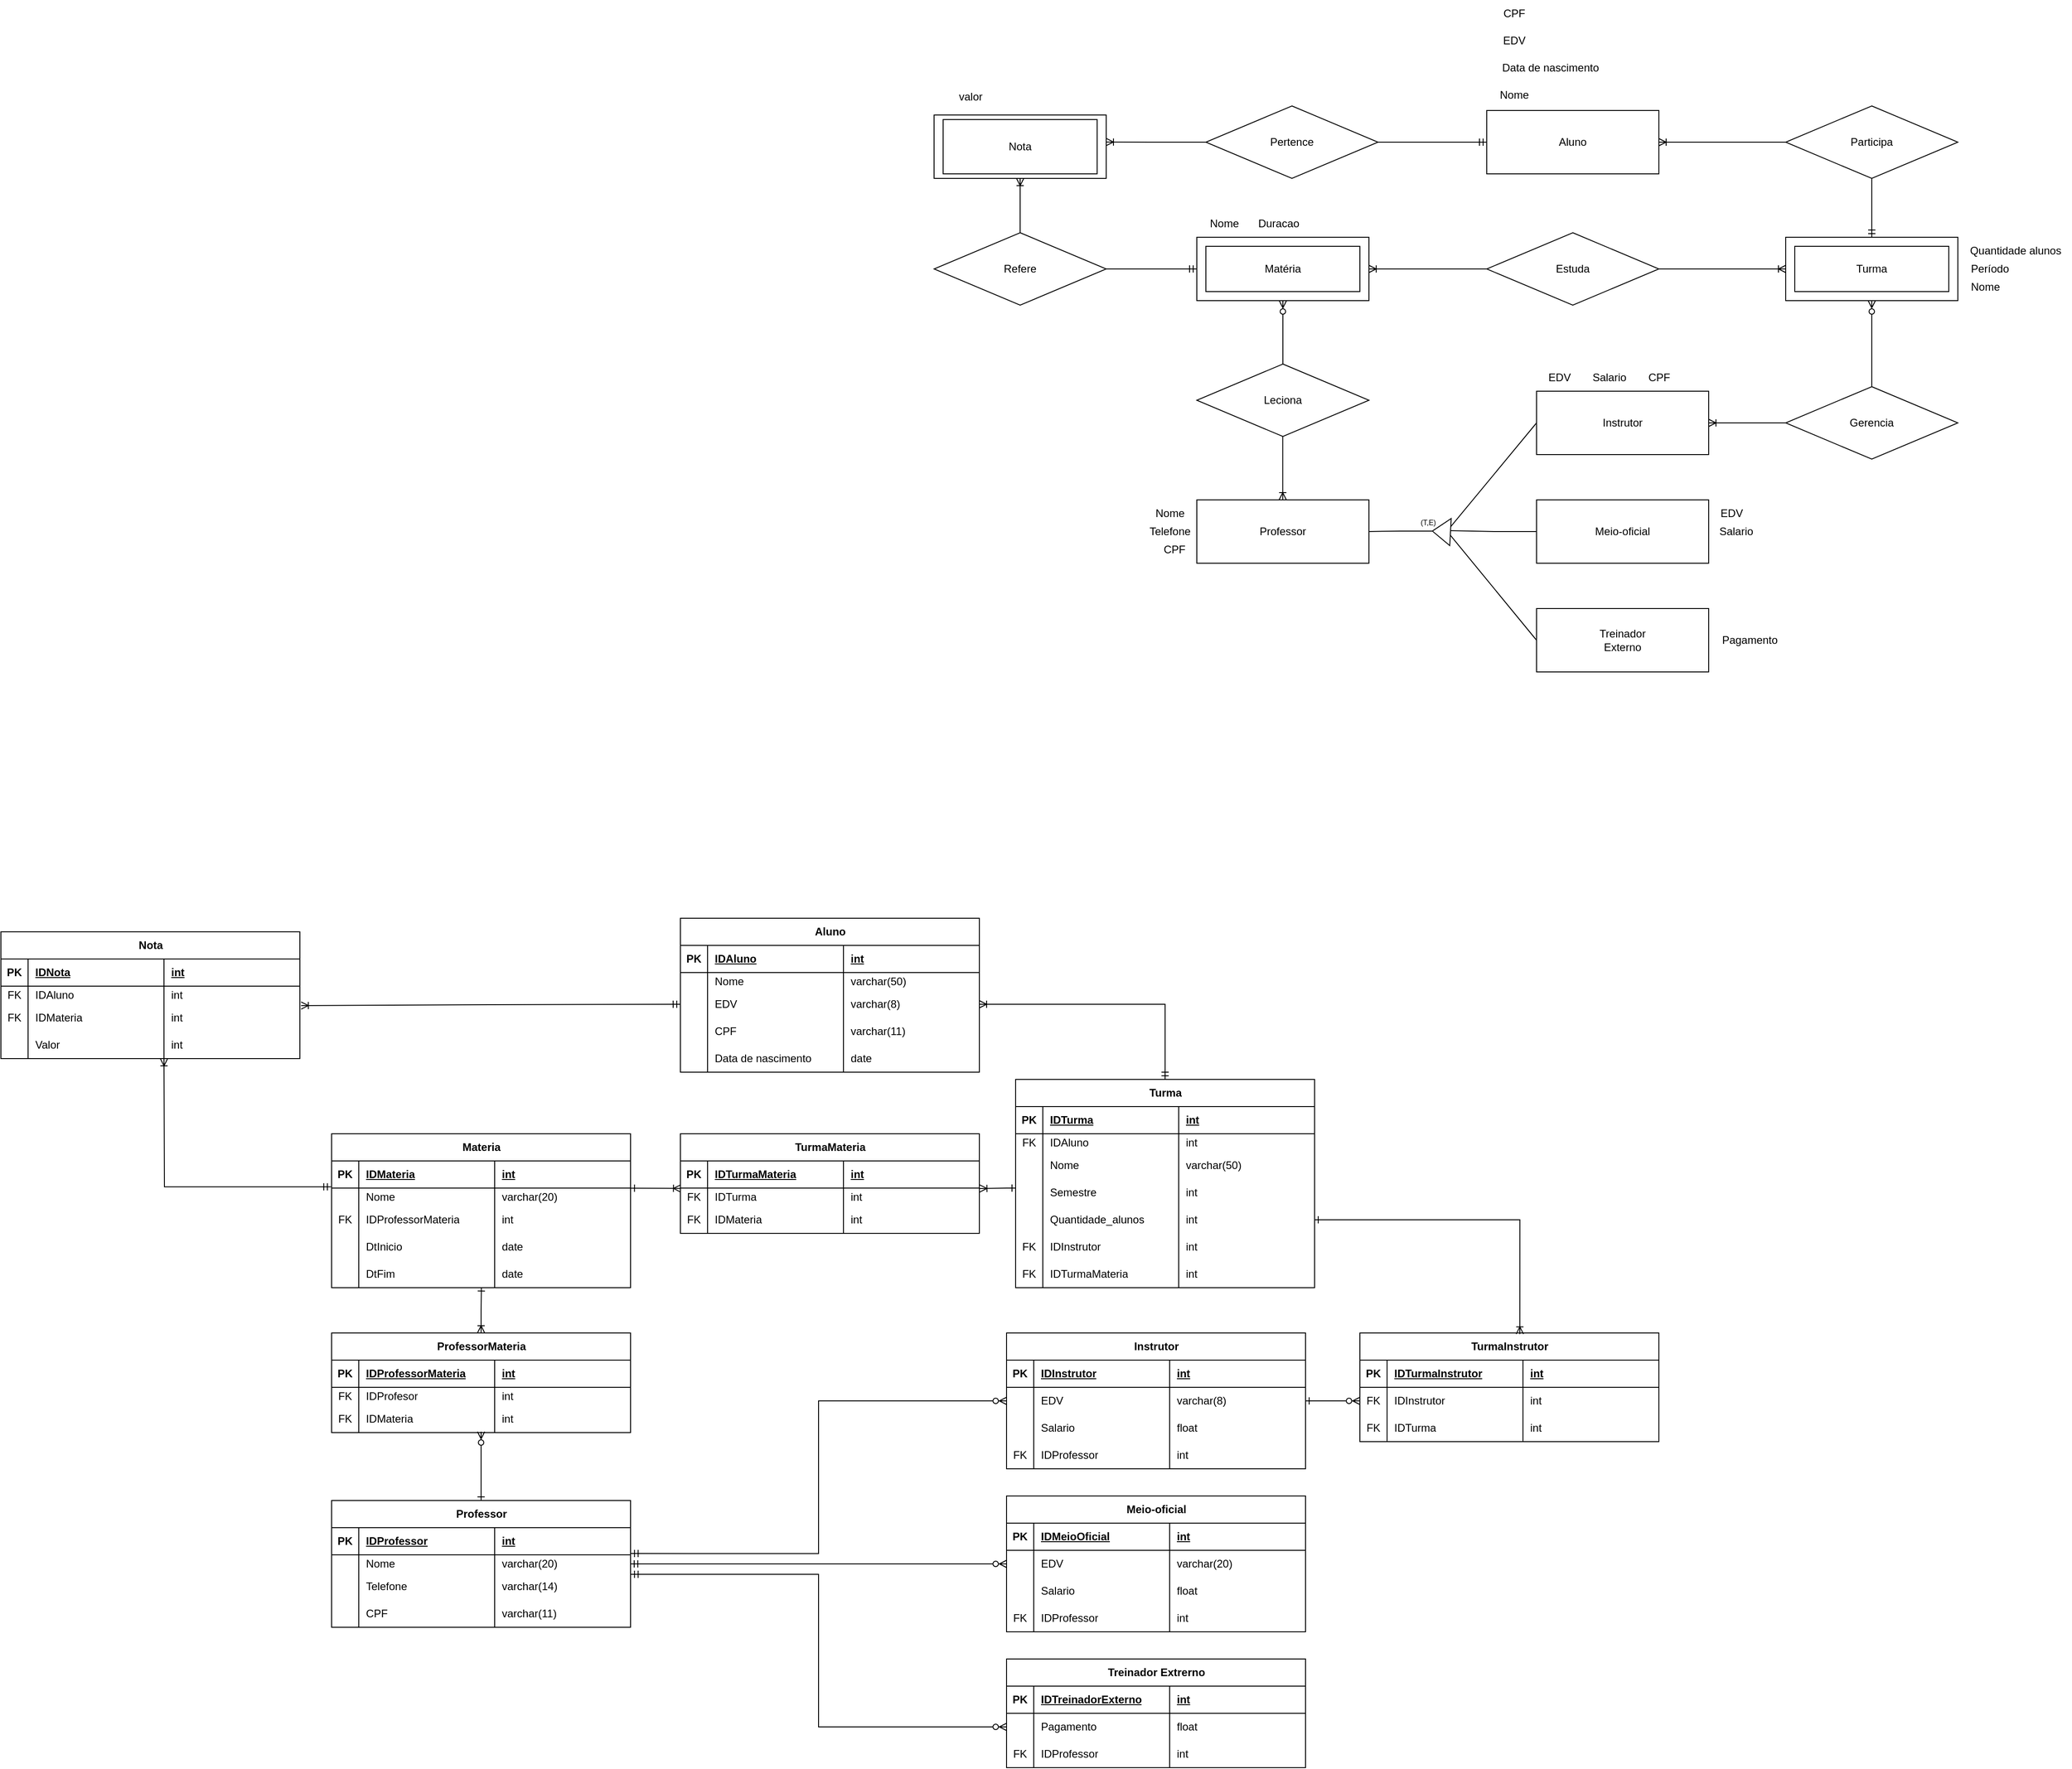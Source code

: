 <mxfile version="24.7.5">
  <diagram name="Página-1" id="nIq9xFuhFDF3ahjfAMB9">
    <mxGraphModel dx="3486" dy="814" grid="1" gridSize="10" guides="1" tooltips="1" connect="1" arrows="1" fold="1" page="0" pageScale="1" pageWidth="827" pageHeight="1169" math="0" shadow="0">
      <root>
        <mxCell id="0" />
        <mxCell id="1" parent="0" />
        <mxCell id="350klWZTi9qAbB7hyw6V-36" style="rounded=0;orthogonalLoop=1;jettySize=auto;html=1;exitX=0;exitY=0.5;exitDx=0;exitDy=0;entryX=0.5;entryY=0;entryDx=0;entryDy=0;" edge="1" parent="1" source="350klWZTi9qAbB7hyw6V-2" target="350klWZTi9qAbB7hyw6V-35">
          <mxGeometry relative="1" as="geometry" />
        </mxCell>
        <mxCell id="350klWZTi9qAbB7hyw6V-86" style="edgeStyle=orthogonalEdgeStyle;rounded=0;orthogonalLoop=1;jettySize=auto;html=1;exitX=1;exitY=0.5;exitDx=0;exitDy=0;entryX=0;entryY=0.5;entryDx=0;entryDy=0;endArrow=none;endFill=0;startArrow=ERoneToMany;startFill=0;" edge="1" parent="1" source="350klWZTi9qAbB7hyw6V-2" target="350klWZTi9qAbB7hyw6V-87">
          <mxGeometry relative="1" as="geometry">
            <mxPoint x="740" y="475" as="targetPoint" />
          </mxGeometry>
        </mxCell>
        <mxCell id="350klWZTi9qAbB7hyw6V-2" value="Instrutor" style="rounded=0;whiteSpace=wrap;html=1;" vertex="1" parent="1">
          <mxGeometry x="455" y="440" width="190" height="70" as="geometry" />
        </mxCell>
        <mxCell id="350klWZTi9qAbB7hyw6V-37" style="edgeStyle=orthogonalEdgeStyle;rounded=0;orthogonalLoop=1;jettySize=auto;html=1;exitX=0;exitY=0.5;exitDx=0;exitDy=0;endArrow=none;endFill=0;" edge="1" parent="1" source="350klWZTi9qAbB7hyw6V-3">
          <mxGeometry relative="1" as="geometry">
            <mxPoint x="360" y="594" as="targetPoint" />
          </mxGeometry>
        </mxCell>
        <mxCell id="350klWZTi9qAbB7hyw6V-3" value="Meio-oficial&lt;span style=&quot;color: rgba(0, 0, 0, 0); font-family: monospace; font-size: 0px; text-align: start; text-wrap: nowrap;&quot;&gt;%3CmxGraphModel%3E%3Croot%3E%3CmxCell%20id%3D%220%22%2F%3E%3CmxCell%20id%3D%221%22%20parent%3D%220%22%2F%3E%3CmxCell%20id%3D%222%22%20value%3D%22Instrutor%22%20style%3D%22rounded%3D0%3BwhiteSpace%3Dwrap%3Bhtml%3D1%3B%22%20vertex%3D%221%22%20parent%3D%221%22%3E%3CmxGeometry%20x%3D%22320%22%20y%3D%22140%22%20width%3D%22190%22%20height%3D%2270%22%20as%3D%22geometry%22%2F%3E%3C%2FmxCell%3E%3C%2Froot%3E%3C%2FmxGraphModel%3E&lt;/span&gt;" style="rounded=0;whiteSpace=wrap;html=1;" vertex="1" parent="1">
          <mxGeometry x="455" y="560" width="190" height="70" as="geometry" />
        </mxCell>
        <mxCell id="350klWZTi9qAbB7hyw6V-38" style="rounded=0;orthogonalLoop=1;jettySize=auto;html=1;exitX=0;exitY=0.5;exitDx=0;exitDy=0;entryX=0.5;entryY=1;entryDx=0;entryDy=0;" edge="1" parent="1" source="350klWZTi9qAbB7hyw6V-4" target="350klWZTi9qAbB7hyw6V-35">
          <mxGeometry relative="1" as="geometry" />
        </mxCell>
        <mxCell id="350klWZTi9qAbB7hyw6V-4" value="Treinador&lt;div&gt;Externo&lt;/div&gt;" style="rounded=0;whiteSpace=wrap;html=1;" vertex="1" parent="1">
          <mxGeometry x="455" y="680" width="190" height="70" as="geometry" />
        </mxCell>
        <mxCell id="350klWZTi9qAbB7hyw6V-28" style="edgeStyle=orthogonalEdgeStyle;rounded=0;orthogonalLoop=1;jettySize=auto;html=1;exitX=0;exitY=0.5;exitDx=0;exitDy=0;entryX=1;entryY=0.5;entryDx=0;entryDy=0;endArrow=none;endFill=0;startArrow=ERoneToMany;startFill=0;" edge="1" parent="1" source="350klWZTi9qAbB7hyw6V-5" target="350klWZTi9qAbB7hyw6V-26">
          <mxGeometry relative="1" as="geometry" />
        </mxCell>
        <mxCell id="350klWZTi9qAbB7hyw6V-5" value="Turma" style="rounded=0;whiteSpace=wrap;html=1;" vertex="1" parent="1">
          <mxGeometry x="730" y="270" width="190" height="70" as="geometry" />
        </mxCell>
        <mxCell id="350klWZTi9qAbB7hyw6V-17" style="edgeStyle=orthogonalEdgeStyle;rounded=0;orthogonalLoop=1;jettySize=auto;html=1;exitX=1;exitY=0.5;exitDx=0;exitDy=0;endArrow=none;endFill=0;startArrow=ERoneToMany;startFill=0;" edge="1" parent="1" source="350klWZTi9qAbB7hyw6V-6" target="350klWZTi9qAbB7hyw6V-16">
          <mxGeometry relative="1" as="geometry" />
        </mxCell>
        <mxCell id="350klWZTi9qAbB7hyw6V-20" style="edgeStyle=orthogonalEdgeStyle;rounded=0;orthogonalLoop=1;jettySize=auto;html=1;exitX=0;exitY=0.5;exitDx=0;exitDy=0;entryX=1;entryY=0.5;entryDx=0;entryDy=0;endArrow=none;endFill=0;startArrow=ERmandOne;startFill=0;" edge="1" parent="1" source="350klWZTi9qAbB7hyw6V-6" target="350klWZTi9qAbB7hyw6V-19">
          <mxGeometry relative="1" as="geometry" />
        </mxCell>
        <mxCell id="350klWZTi9qAbB7hyw6V-6" value="Aluno" style="rounded=0;whiteSpace=wrap;html=1;" vertex="1" parent="1">
          <mxGeometry x="400" y="130" width="190" height="70" as="geometry" />
        </mxCell>
        <mxCell id="350klWZTi9qAbB7hyw6V-27" style="edgeStyle=orthogonalEdgeStyle;rounded=0;orthogonalLoop=1;jettySize=auto;html=1;exitX=1;exitY=0.5;exitDx=0;exitDy=0;entryX=0;entryY=0.5;entryDx=0;entryDy=0;endArrow=none;endFill=0;startArrow=ERoneToMany;startFill=0;" edge="1" parent="1" source="350klWZTi9qAbB7hyw6V-7" target="350klWZTi9qAbB7hyw6V-26">
          <mxGeometry relative="1" as="geometry" />
        </mxCell>
        <mxCell id="350klWZTi9qAbB7hyw6V-7" value="Matéria" style="rounded=0;whiteSpace=wrap;html=1;" vertex="1" parent="1">
          <mxGeometry x="80" y="270" width="190" height="70" as="geometry" />
        </mxCell>
        <mxCell id="350klWZTi9qAbB7hyw6V-45" style="edgeStyle=orthogonalEdgeStyle;rounded=0;orthogonalLoop=1;jettySize=auto;html=1;exitX=0.5;exitY=1;exitDx=0;exitDy=0;startArrow=ERoneToMany;startFill=0;endArrow=none;endFill=0;" edge="1" parent="1" source="350klWZTi9qAbB7hyw6V-8">
          <mxGeometry relative="1" as="geometry">
            <mxPoint x="-115" y="270" as="targetPoint" />
          </mxGeometry>
        </mxCell>
        <mxCell id="350klWZTi9qAbB7hyw6V-8" value="Nota" style="rounded=0;whiteSpace=wrap;html=1;" vertex="1" parent="1">
          <mxGeometry x="-210" y="135" width="190" height="70" as="geometry" />
        </mxCell>
        <mxCell id="350klWZTi9qAbB7hyw6V-9" value="Nome" style="text;html=1;align=center;verticalAlign=middle;resizable=0;points=[];autosize=1;strokeColor=none;fillColor=none;" vertex="1" parent="1">
          <mxGeometry x="400" y="98" width="60" height="30" as="geometry" />
        </mxCell>
        <mxCell id="350klWZTi9qAbB7hyw6V-10" value="Data de nascimento" style="text;html=1;align=center;verticalAlign=middle;resizable=0;points=[];autosize=1;strokeColor=none;fillColor=none;" vertex="1" parent="1">
          <mxGeometry x="405" y="68" width="130" height="30" as="geometry" />
        </mxCell>
        <mxCell id="350klWZTi9qAbB7hyw6V-11" value="EDV" style="text;html=1;align=center;verticalAlign=middle;resizable=0;points=[];autosize=1;strokeColor=none;fillColor=none;" vertex="1" parent="1">
          <mxGeometry x="405" y="38" width="50" height="30" as="geometry" />
        </mxCell>
        <mxCell id="350klWZTi9qAbB7hyw6V-12" value="CPF" style="text;html=1;align=center;verticalAlign=middle;resizable=0;points=[];autosize=1;strokeColor=none;fillColor=none;" vertex="1" parent="1">
          <mxGeometry x="405" y="8" width="50" height="30" as="geometry" />
        </mxCell>
        <mxCell id="350klWZTi9qAbB7hyw6V-18" style="edgeStyle=orthogonalEdgeStyle;rounded=0;orthogonalLoop=1;jettySize=auto;html=1;exitX=0.5;exitY=1;exitDx=0;exitDy=0;entryX=0.5;entryY=0;entryDx=0;entryDy=0;endArrow=ERmandOne;endFill=0;" edge="1" parent="1" source="350klWZTi9qAbB7hyw6V-16" target="350klWZTi9qAbB7hyw6V-5">
          <mxGeometry relative="1" as="geometry" />
        </mxCell>
        <mxCell id="350klWZTi9qAbB7hyw6V-16" value="Participa" style="rhombus;whiteSpace=wrap;html=1;" vertex="1" parent="1">
          <mxGeometry x="730" y="125" width="190" height="80" as="geometry" />
        </mxCell>
        <mxCell id="350klWZTi9qAbB7hyw6V-19" value="Pertence" style="rhombus;whiteSpace=wrap;html=1;" vertex="1" parent="1">
          <mxGeometry x="90" y="125" width="190" height="80" as="geometry" />
        </mxCell>
        <mxCell id="350klWZTi9qAbB7hyw6V-21" style="edgeStyle=orthogonalEdgeStyle;rounded=0;orthogonalLoop=1;jettySize=auto;html=1;exitX=0;exitY=0.5;exitDx=0;exitDy=0;entryX=1;entryY=0.426;entryDx=0;entryDy=0;entryPerimeter=0;endArrow=ERoneToMany;endFill=0;" edge="1" parent="1" source="350klWZTi9qAbB7hyw6V-19" target="350klWZTi9qAbB7hyw6V-8">
          <mxGeometry relative="1" as="geometry" />
        </mxCell>
        <mxCell id="350klWZTi9qAbB7hyw6V-25" style="edgeStyle=orthogonalEdgeStyle;rounded=0;orthogonalLoop=1;jettySize=auto;html=1;exitX=0.5;exitY=0;exitDx=0;exitDy=0;entryX=0.5;entryY=1;entryDx=0;entryDy=0;endArrow=ERzeroToMany;endFill=0;" edge="1" parent="1" source="350klWZTi9qAbB7hyw6V-23" target="350klWZTi9qAbB7hyw6V-7">
          <mxGeometry relative="1" as="geometry">
            <mxPoint x="175" y="340" as="targetPoint" />
          </mxGeometry>
        </mxCell>
        <mxCell id="350klWZTi9qAbB7hyw6V-23" value="Leciona" style="rhombus;whiteSpace=wrap;html=1;" vertex="1" parent="1">
          <mxGeometry x="80" y="410" width="190" height="80" as="geometry" />
        </mxCell>
        <mxCell id="350klWZTi9qAbB7hyw6V-26" value="Estuda" style="rhombus;whiteSpace=wrap;html=1;" vertex="1" parent="1">
          <mxGeometry x="400" y="265" width="190" height="80" as="geometry" />
        </mxCell>
        <mxCell id="350klWZTi9qAbB7hyw6V-57" value="" style="edgeStyle=orthogonalEdgeStyle;rounded=0;orthogonalLoop=1;jettySize=auto;html=1;endArrow=none;endFill=0;startArrow=ERoneToMany;startFill=0;" edge="1" parent="1">
          <mxGeometry relative="1" as="geometry">
            <mxPoint x="174.83" y="560" as="sourcePoint" />
            <mxPoint x="174.83" y="490" as="targetPoint" />
          </mxGeometry>
        </mxCell>
        <mxCell id="350klWZTi9qAbB7hyw6V-31" value="Professor" style="rounded=0;whiteSpace=wrap;html=1;" vertex="1" parent="1">
          <mxGeometry x="80" y="560" width="190" height="70" as="geometry" />
        </mxCell>
        <mxCell id="350klWZTi9qAbB7hyw6V-39" style="edgeStyle=orthogonalEdgeStyle;rounded=0;orthogonalLoop=1;jettySize=auto;html=1;exitX=1;exitY=0.5;exitDx=0;exitDy=0;entryX=1;entryY=0.5;entryDx=0;entryDy=0;endArrow=none;endFill=0;" edge="1" parent="1" source="350klWZTi9qAbB7hyw6V-35" target="350klWZTi9qAbB7hyw6V-31">
          <mxGeometry relative="1" as="geometry" />
        </mxCell>
        <mxCell id="350klWZTi9qAbB7hyw6V-35" value="" style="triangle;whiteSpace=wrap;html=1;rotation=-177;" vertex="1" parent="1">
          <mxGeometry x="340" y="580" width="20" height="30" as="geometry" />
        </mxCell>
        <mxCell id="350klWZTi9qAbB7hyw6V-41" value="Nota" style="rounded=0;whiteSpace=wrap;html=1;" vertex="1" parent="1">
          <mxGeometry x="-200" y="140" width="170" height="60" as="geometry" />
        </mxCell>
        <mxCell id="350klWZTi9qAbB7hyw6V-42" value="Turma" style="rounded=0;whiteSpace=wrap;html=1;" vertex="1" parent="1">
          <mxGeometry x="740" y="280" width="170" height="50" as="geometry" />
        </mxCell>
        <mxCell id="350klWZTi9qAbB7hyw6V-43" value="(T,E)" style="text;html=1;align=center;verticalAlign=middle;resizable=0;points=[];autosize=1;strokeColor=none;fillColor=none;spacing=2;fontSize=8;" vertex="1" parent="1">
          <mxGeometry x="315" y="575" width="40" height="20" as="geometry" />
        </mxCell>
        <mxCell id="350klWZTi9qAbB7hyw6V-47" style="edgeStyle=orthogonalEdgeStyle;rounded=0;orthogonalLoop=1;jettySize=auto;html=1;exitX=1;exitY=0.5;exitDx=0;exitDy=0;entryX=0;entryY=0.5;entryDx=0;entryDy=0;endArrow=ERmandOne;endFill=0;" edge="1" parent="1" source="350klWZTi9qAbB7hyw6V-46" target="350klWZTi9qAbB7hyw6V-7">
          <mxGeometry relative="1" as="geometry" />
        </mxCell>
        <mxCell id="350klWZTi9qAbB7hyw6V-46" value="Refere" style="rhombus;whiteSpace=wrap;html=1;" vertex="1" parent="1">
          <mxGeometry x="-210" y="265" width="190" height="80" as="geometry" />
        </mxCell>
        <mxCell id="350klWZTi9qAbB7hyw6V-48" value="Matéria" style="rounded=0;whiteSpace=wrap;html=1;" vertex="1" parent="1">
          <mxGeometry x="90" y="280" width="170" height="50" as="geometry" />
        </mxCell>
        <mxCell id="350klWZTi9qAbB7hyw6V-50" value="EDV" style="text;html=1;align=center;verticalAlign=middle;resizable=0;points=[];autosize=1;strokeColor=none;fillColor=none;" vertex="1" parent="1">
          <mxGeometry x="455" y="410" width="50" height="30" as="geometry" />
        </mxCell>
        <mxCell id="350klWZTi9qAbB7hyw6V-51" value="CPF" style="text;html=1;align=center;verticalAlign=middle;resizable=0;points=[];autosize=1;strokeColor=none;fillColor=none;" vertex="1" parent="1">
          <mxGeometry x="565" y="410" width="50" height="30" as="geometry" />
        </mxCell>
        <mxCell id="350klWZTi9qAbB7hyw6V-52" value="EDV" style="text;html=1;align=center;verticalAlign=middle;resizable=0;points=[];autosize=1;strokeColor=none;fillColor=none;" vertex="1" parent="1">
          <mxGeometry x="645" y="560" width="50" height="30" as="geometry" />
        </mxCell>
        <mxCell id="350klWZTi9qAbB7hyw6V-58" value="&amp;nbsp; Quantidade alunos" style="text;html=1;align=center;verticalAlign=middle;resizable=0;points=[];autosize=1;strokeColor=none;fillColor=none;" vertex="1" parent="1">
          <mxGeometry x="915" y="270" width="130" height="30" as="geometry" />
        </mxCell>
        <mxCell id="350klWZTi9qAbB7hyw6V-59" value="Período" style="text;html=1;align=center;verticalAlign=middle;resizable=0;points=[];autosize=1;strokeColor=none;fillColor=none;" vertex="1" parent="1">
          <mxGeometry x="920" y="290" width="70" height="30" as="geometry" />
        </mxCell>
        <mxCell id="350klWZTi9qAbB7hyw6V-60" value="Nome" style="text;html=1;align=center;verticalAlign=middle;resizable=0;points=[];autosize=1;strokeColor=none;fillColor=none;" vertex="1" parent="1">
          <mxGeometry x="920" y="310" width="60" height="30" as="geometry" />
        </mxCell>
        <mxCell id="350klWZTi9qAbB7hyw6V-61" value="Nome" style="text;html=1;align=center;verticalAlign=middle;resizable=0;points=[];autosize=1;strokeColor=none;fillColor=none;" vertex="1" parent="1">
          <mxGeometry x="20" y="560" width="60" height="30" as="geometry" />
        </mxCell>
        <mxCell id="350klWZTi9qAbB7hyw6V-62" value="Telefone" style="text;html=1;align=center;verticalAlign=middle;resizable=0;points=[];autosize=1;strokeColor=none;fillColor=none;" vertex="1" parent="1">
          <mxGeometry x="15" y="580" width="70" height="30" as="geometry" />
        </mxCell>
        <mxCell id="350klWZTi9qAbB7hyw6V-63" value="valor" style="text;html=1;align=center;verticalAlign=middle;resizable=0;points=[];autosize=1;strokeColor=none;fillColor=none;" vertex="1" parent="1">
          <mxGeometry x="-195" y="100" width="50" height="30" as="geometry" />
        </mxCell>
        <mxCell id="350klWZTi9qAbB7hyw6V-64" value="Nome" style="text;html=1;align=center;verticalAlign=middle;resizable=0;points=[];autosize=1;strokeColor=none;fillColor=none;" vertex="1" parent="1">
          <mxGeometry x="80" y="240" width="60" height="30" as="geometry" />
        </mxCell>
        <mxCell id="350klWZTi9qAbB7hyw6V-65" value="Aluno" style="shape=table;startSize=30;container=1;collapsible=1;childLayout=tableLayout;fixedRows=1;rowLines=0;fontStyle=1;align=center;resizeLast=1;html=1;" vertex="1" parent="1">
          <mxGeometry x="-490" y="1022" width="330" height="170" as="geometry" />
        </mxCell>
        <mxCell id="350klWZTi9qAbB7hyw6V-66" value="" style="shape=tableRow;horizontal=0;startSize=0;swimlaneHead=0;swimlaneBody=0;fillColor=none;collapsible=0;dropTarget=0;points=[[0,0.5],[1,0.5]];portConstraint=eastwest;top=0;left=0;right=0;bottom=1;" vertex="1" parent="350klWZTi9qAbB7hyw6V-65">
          <mxGeometry y="30" width="330" height="30" as="geometry" />
        </mxCell>
        <mxCell id="350klWZTi9qAbB7hyw6V-67" value="PK" style="shape=partialRectangle;connectable=0;fillColor=none;top=0;left=0;bottom=0;right=0;fontStyle=1;overflow=hidden;whiteSpace=wrap;html=1;" vertex="1" parent="350klWZTi9qAbB7hyw6V-66">
          <mxGeometry width="30" height="30" as="geometry">
            <mxRectangle width="30" height="30" as="alternateBounds" />
          </mxGeometry>
        </mxCell>
        <mxCell id="350klWZTi9qAbB7hyw6V-68" value="IDAluno" style="shape=partialRectangle;connectable=0;fillColor=none;top=0;left=0;bottom=0;right=0;align=left;spacingLeft=6;fontStyle=5;overflow=hidden;whiteSpace=wrap;html=1;" vertex="1" parent="350klWZTi9qAbB7hyw6V-66">
          <mxGeometry x="30" width="150" height="30" as="geometry">
            <mxRectangle width="150" height="30" as="alternateBounds" />
          </mxGeometry>
        </mxCell>
        <mxCell id="350klWZTi9qAbB7hyw6V-78" value="int" style="shape=partialRectangle;connectable=0;fillColor=none;top=0;left=0;bottom=0;right=0;align=left;spacingLeft=6;fontStyle=5;overflow=hidden;whiteSpace=wrap;html=1;" vertex="1" parent="350klWZTi9qAbB7hyw6V-66">
          <mxGeometry x="180" width="150" height="30" as="geometry">
            <mxRectangle width="150" height="30" as="alternateBounds" />
          </mxGeometry>
        </mxCell>
        <mxCell id="350klWZTi9qAbB7hyw6V-69" value="" style="shape=tableRow;horizontal=0;startSize=0;swimlaneHead=0;swimlaneBody=0;fillColor=none;collapsible=0;dropTarget=0;points=[[0,0.5],[1,0.5]];portConstraint=eastwest;top=0;left=0;right=0;bottom=0;" vertex="1" parent="350klWZTi9qAbB7hyw6V-65">
          <mxGeometry y="60" width="330" height="20" as="geometry" />
        </mxCell>
        <mxCell id="350klWZTi9qAbB7hyw6V-70" value="" style="shape=partialRectangle;connectable=0;fillColor=none;top=0;left=0;bottom=0;right=0;editable=1;overflow=hidden;whiteSpace=wrap;html=1;" vertex="1" parent="350klWZTi9qAbB7hyw6V-69">
          <mxGeometry width="30" height="20" as="geometry">
            <mxRectangle width="30" height="20" as="alternateBounds" />
          </mxGeometry>
        </mxCell>
        <mxCell id="350klWZTi9qAbB7hyw6V-71" value="Nome" style="shape=partialRectangle;connectable=0;fillColor=none;top=0;left=0;bottom=0;right=0;align=left;spacingLeft=6;overflow=hidden;whiteSpace=wrap;html=1;" vertex="1" parent="350klWZTi9qAbB7hyw6V-69">
          <mxGeometry x="30" width="150" height="20" as="geometry">
            <mxRectangle width="150" height="20" as="alternateBounds" />
          </mxGeometry>
        </mxCell>
        <mxCell id="350klWZTi9qAbB7hyw6V-79" value="varchar(50)" style="shape=partialRectangle;connectable=0;fillColor=none;top=0;left=0;bottom=0;right=0;align=left;spacingLeft=6;overflow=hidden;whiteSpace=wrap;html=1;" vertex="1" parent="350klWZTi9qAbB7hyw6V-69">
          <mxGeometry x="180" width="150" height="20" as="geometry">
            <mxRectangle width="150" height="20" as="alternateBounds" />
          </mxGeometry>
        </mxCell>
        <mxCell id="350klWZTi9qAbB7hyw6V-72" value="" style="shape=tableRow;horizontal=0;startSize=0;swimlaneHead=0;swimlaneBody=0;fillColor=none;collapsible=0;dropTarget=0;points=[[0,0.5],[1,0.5]];portConstraint=eastwest;top=0;left=0;right=0;bottom=0;" vertex="1" parent="350klWZTi9qAbB7hyw6V-65">
          <mxGeometry y="80" width="330" height="30" as="geometry" />
        </mxCell>
        <mxCell id="350klWZTi9qAbB7hyw6V-73" value="" style="shape=partialRectangle;connectable=0;fillColor=none;top=0;left=0;bottom=0;right=0;editable=1;overflow=hidden;whiteSpace=wrap;html=1;" vertex="1" parent="350klWZTi9qAbB7hyw6V-72">
          <mxGeometry width="30" height="30" as="geometry">
            <mxRectangle width="30" height="30" as="alternateBounds" />
          </mxGeometry>
        </mxCell>
        <mxCell id="350klWZTi9qAbB7hyw6V-74" value="EDV" style="shape=partialRectangle;connectable=0;fillColor=none;top=0;left=0;bottom=0;right=0;align=left;spacingLeft=6;overflow=hidden;whiteSpace=wrap;html=1;" vertex="1" parent="350klWZTi9qAbB7hyw6V-72">
          <mxGeometry x="30" width="150" height="30" as="geometry">
            <mxRectangle width="150" height="30" as="alternateBounds" />
          </mxGeometry>
        </mxCell>
        <mxCell id="350klWZTi9qAbB7hyw6V-80" value="varchar(8)" style="shape=partialRectangle;connectable=0;fillColor=none;top=0;left=0;bottom=0;right=0;align=left;spacingLeft=6;overflow=hidden;whiteSpace=wrap;html=1;" vertex="1" parent="350klWZTi9qAbB7hyw6V-72">
          <mxGeometry x="180" width="150" height="30" as="geometry">
            <mxRectangle width="150" height="30" as="alternateBounds" />
          </mxGeometry>
        </mxCell>
        <mxCell id="350klWZTi9qAbB7hyw6V-75" value="" style="shape=tableRow;horizontal=0;startSize=0;swimlaneHead=0;swimlaneBody=0;fillColor=none;collapsible=0;dropTarget=0;points=[[0,0.5],[1,0.5]];portConstraint=eastwest;top=0;left=0;right=0;bottom=0;" vertex="1" parent="350klWZTi9qAbB7hyw6V-65">
          <mxGeometry y="110" width="330" height="30" as="geometry" />
        </mxCell>
        <mxCell id="350klWZTi9qAbB7hyw6V-76" value="" style="shape=partialRectangle;connectable=0;fillColor=none;top=0;left=0;bottom=0;right=0;editable=1;overflow=hidden;whiteSpace=wrap;html=1;" vertex="1" parent="350klWZTi9qAbB7hyw6V-75">
          <mxGeometry width="30" height="30" as="geometry">
            <mxRectangle width="30" height="30" as="alternateBounds" />
          </mxGeometry>
        </mxCell>
        <mxCell id="350klWZTi9qAbB7hyw6V-77" value="CPF" style="shape=partialRectangle;connectable=0;fillColor=none;top=0;left=0;bottom=0;right=0;align=left;spacingLeft=6;overflow=hidden;whiteSpace=wrap;html=1;" vertex="1" parent="350klWZTi9qAbB7hyw6V-75">
          <mxGeometry x="30" width="150" height="30" as="geometry">
            <mxRectangle width="150" height="30" as="alternateBounds" />
          </mxGeometry>
        </mxCell>
        <mxCell id="350klWZTi9qAbB7hyw6V-81" value="varchar(11)" style="shape=partialRectangle;connectable=0;fillColor=none;top=0;left=0;bottom=0;right=0;align=left;spacingLeft=6;overflow=hidden;whiteSpace=wrap;html=1;" vertex="1" parent="350klWZTi9qAbB7hyw6V-75">
          <mxGeometry x="180" width="150" height="30" as="geometry">
            <mxRectangle width="150" height="30" as="alternateBounds" />
          </mxGeometry>
        </mxCell>
        <mxCell id="350klWZTi9qAbB7hyw6V-82" value="" style="shape=tableRow;horizontal=0;startSize=0;swimlaneHead=0;swimlaneBody=0;fillColor=none;collapsible=0;dropTarget=0;points=[[0,0.5],[1,0.5]];portConstraint=eastwest;top=0;left=0;right=0;bottom=0;" vertex="1" parent="350klWZTi9qAbB7hyw6V-65">
          <mxGeometry y="140" width="330" height="30" as="geometry" />
        </mxCell>
        <mxCell id="350klWZTi9qAbB7hyw6V-83" value="" style="shape=partialRectangle;connectable=0;fillColor=none;top=0;left=0;bottom=0;right=0;editable=1;overflow=hidden;whiteSpace=wrap;html=1;" vertex="1" parent="350klWZTi9qAbB7hyw6V-82">
          <mxGeometry width="30" height="30" as="geometry">
            <mxRectangle width="30" height="30" as="alternateBounds" />
          </mxGeometry>
        </mxCell>
        <mxCell id="350klWZTi9qAbB7hyw6V-84" value="Data de nascimento" style="shape=partialRectangle;connectable=0;fillColor=none;top=0;left=0;bottom=0;right=0;align=left;spacingLeft=6;overflow=hidden;whiteSpace=wrap;html=1;" vertex="1" parent="350klWZTi9qAbB7hyw6V-82">
          <mxGeometry x="30" width="150" height="30" as="geometry">
            <mxRectangle width="150" height="30" as="alternateBounds" />
          </mxGeometry>
        </mxCell>
        <mxCell id="350klWZTi9qAbB7hyw6V-85" value="date" style="shape=partialRectangle;connectable=0;fillColor=none;top=0;left=0;bottom=0;right=0;align=left;spacingLeft=6;overflow=hidden;whiteSpace=wrap;html=1;" vertex="1" parent="350klWZTi9qAbB7hyw6V-82">
          <mxGeometry x="180" width="150" height="30" as="geometry">
            <mxRectangle width="150" height="30" as="alternateBounds" />
          </mxGeometry>
        </mxCell>
        <mxCell id="350klWZTi9qAbB7hyw6V-88" style="edgeStyle=orthogonalEdgeStyle;rounded=0;orthogonalLoop=1;jettySize=auto;html=1;exitX=0.5;exitY=0;exitDx=0;exitDy=0;entryX=0.5;entryY=1;entryDx=0;entryDy=0;endArrow=ERzeroToMany;endFill=0;" edge="1" parent="1" source="350klWZTi9qAbB7hyw6V-87" target="350klWZTi9qAbB7hyw6V-5">
          <mxGeometry relative="1" as="geometry" />
        </mxCell>
        <mxCell id="350klWZTi9qAbB7hyw6V-87" value="Gerencia" style="rhombus;whiteSpace=wrap;html=1;" vertex="1" parent="1">
          <mxGeometry x="730" y="435" width="190" height="80" as="geometry" />
        </mxCell>
        <mxCell id="350klWZTi9qAbB7hyw6V-119" style="edgeStyle=orthogonalEdgeStyle;rounded=0;orthogonalLoop=1;jettySize=auto;html=1;exitX=1;exitY=0.5;exitDx=0;exitDy=0;endArrow=ERmandOne;endFill=0;startArrow=ERoneToMany;startFill=0;entryX=0.5;entryY=0;entryDx=0;entryDy=0;" edge="1" parent="1" source="350klWZTi9qAbB7hyw6V-72" target="350klWZTi9qAbB7hyw6V-162">
          <mxGeometry relative="1" as="geometry">
            <mxPoint x="-125" y="1106.58" as="sourcePoint" />
            <mxPoint x="-60" y="1040" as="targetPoint" />
          </mxGeometry>
        </mxCell>
        <mxCell id="350klWZTi9qAbB7hyw6V-120" style="edgeStyle=orthogonalEdgeStyle;rounded=0;orthogonalLoop=1;jettySize=auto;html=1;exitX=0;exitY=0.5;exitDx=0;exitDy=0;entryX=1.004;entryY=0.048;entryDx=0;entryDy=0;endArrow=ERoneToMany;endFill=0;startArrow=ERmandOne;startFill=0;entryPerimeter=0;" edge="1" parent="1" target="350klWZTi9qAbB7hyw6V-243">
          <mxGeometry relative="1" as="geometry">
            <mxPoint x="-490" y="1117" as="sourcePoint" />
            <mxPoint x="-610" y="1117" as="targetPoint" />
          </mxGeometry>
        </mxCell>
        <mxCell id="350klWZTi9qAbB7hyw6V-122" style="edgeStyle=orthogonalEdgeStyle;rounded=0;orthogonalLoop=1;jettySize=auto;html=1;endArrow=ERoneToMany;endFill=0;startArrow=ERone;startFill=0;exitX=0;exitY=0.588;exitDx=0;exitDy=0;entryX=1.001;entryY=0.403;entryDx=0;entryDy=0;entryPerimeter=0;exitPerimeter=0;" edge="1" parent="1">
          <mxGeometry relative="1" as="geometry">
            <mxPoint x="-120" y="1320.04" as="sourcePoint" />
            <mxPoint x="-159.67" y="1320.46" as="targetPoint" />
            <Array as="points">
              <mxPoint x="-130" y="1320.4" />
            </Array>
          </mxGeometry>
        </mxCell>
        <mxCell id="350klWZTi9qAbB7hyw6V-124" style="edgeStyle=orthogonalEdgeStyle;rounded=0;orthogonalLoop=1;jettySize=auto;html=1;exitX=0.5;exitY=1;exitDx=0;exitDy=0;entryX=-0.002;entryY=-0.071;entryDx=0;entryDy=0;entryPerimeter=0;startArrow=ERoneToMany;startFill=0;endArrow=ERmandOne;endFill=0;" edge="1" parent="1" target="350klWZTi9qAbB7hyw6V-225">
          <mxGeometry relative="1" as="geometry">
            <mxPoint x="-1060" y="1242" as="targetPoint" />
            <mxPoint x="-1060" y="1177" as="sourcePoint" />
          </mxGeometry>
        </mxCell>
        <mxCell id="350klWZTi9qAbB7hyw6V-162" value="Turma" style="shape=table;startSize=30;container=1;collapsible=1;childLayout=tableLayout;fixedRows=1;rowLines=0;fontStyle=1;align=center;resizeLast=1;html=1;" vertex="1" parent="1">
          <mxGeometry x="-120" y="1200" width="330" height="230" as="geometry" />
        </mxCell>
        <mxCell id="350klWZTi9qAbB7hyw6V-163" value="" style="shape=tableRow;horizontal=0;startSize=0;swimlaneHead=0;swimlaneBody=0;fillColor=none;collapsible=0;dropTarget=0;points=[[0,0.5],[1,0.5]];portConstraint=eastwest;top=0;left=0;right=0;bottom=1;" vertex="1" parent="350klWZTi9qAbB7hyw6V-162">
          <mxGeometry y="30" width="330" height="30" as="geometry" />
        </mxCell>
        <mxCell id="350klWZTi9qAbB7hyw6V-164" value="PK" style="shape=partialRectangle;connectable=0;fillColor=none;top=0;left=0;bottom=0;right=0;fontStyle=1;overflow=hidden;whiteSpace=wrap;html=1;" vertex="1" parent="350klWZTi9qAbB7hyw6V-163">
          <mxGeometry width="30" height="30" as="geometry">
            <mxRectangle width="30" height="30" as="alternateBounds" />
          </mxGeometry>
        </mxCell>
        <mxCell id="350klWZTi9qAbB7hyw6V-165" value="IDTurma" style="shape=partialRectangle;connectable=0;fillColor=none;top=0;left=0;bottom=0;right=0;align=left;spacingLeft=6;fontStyle=5;overflow=hidden;whiteSpace=wrap;html=1;" vertex="1" parent="350klWZTi9qAbB7hyw6V-163">
          <mxGeometry x="30" width="150" height="30" as="geometry">
            <mxRectangle width="150" height="30" as="alternateBounds" />
          </mxGeometry>
        </mxCell>
        <mxCell id="350klWZTi9qAbB7hyw6V-166" value="int" style="shape=partialRectangle;connectable=0;fillColor=none;top=0;left=0;bottom=0;right=0;align=left;spacingLeft=6;fontStyle=5;overflow=hidden;whiteSpace=wrap;html=1;" vertex="1" parent="350klWZTi9qAbB7hyw6V-163">
          <mxGeometry x="180" width="150" height="30" as="geometry">
            <mxRectangle width="150" height="30" as="alternateBounds" />
          </mxGeometry>
        </mxCell>
        <mxCell id="350klWZTi9qAbB7hyw6V-167" value="" style="shape=tableRow;horizontal=0;startSize=0;swimlaneHead=0;swimlaneBody=0;fillColor=none;collapsible=0;dropTarget=0;points=[[0,0.5],[1,0.5]];portConstraint=eastwest;top=0;left=0;right=0;bottom=0;" vertex="1" parent="350klWZTi9qAbB7hyw6V-162">
          <mxGeometry y="60" width="330" height="20" as="geometry" />
        </mxCell>
        <mxCell id="350klWZTi9qAbB7hyw6V-168" value="FK" style="shape=partialRectangle;connectable=0;fillColor=none;top=0;left=0;bottom=0;right=0;editable=1;overflow=hidden;whiteSpace=wrap;html=1;" vertex="1" parent="350klWZTi9qAbB7hyw6V-167">
          <mxGeometry width="30" height="20" as="geometry">
            <mxRectangle width="30" height="20" as="alternateBounds" />
          </mxGeometry>
        </mxCell>
        <mxCell id="350klWZTi9qAbB7hyw6V-169" value="IDAluno" style="shape=partialRectangle;connectable=0;fillColor=none;top=0;left=0;bottom=0;right=0;align=left;spacingLeft=6;overflow=hidden;whiteSpace=wrap;html=1;" vertex="1" parent="350klWZTi9qAbB7hyw6V-167">
          <mxGeometry x="30" width="150" height="20" as="geometry">
            <mxRectangle width="150" height="20" as="alternateBounds" />
          </mxGeometry>
        </mxCell>
        <mxCell id="350klWZTi9qAbB7hyw6V-170" value="int" style="shape=partialRectangle;connectable=0;fillColor=none;top=0;left=0;bottom=0;right=0;align=left;spacingLeft=6;overflow=hidden;whiteSpace=wrap;html=1;" vertex="1" parent="350klWZTi9qAbB7hyw6V-167">
          <mxGeometry x="180" width="150" height="20" as="geometry">
            <mxRectangle width="150" height="20" as="alternateBounds" />
          </mxGeometry>
        </mxCell>
        <mxCell id="350klWZTi9qAbB7hyw6V-171" value="" style="shape=tableRow;horizontal=0;startSize=0;swimlaneHead=0;swimlaneBody=0;fillColor=none;collapsible=0;dropTarget=0;points=[[0,0.5],[1,0.5]];portConstraint=eastwest;top=0;left=0;right=0;bottom=0;" vertex="1" parent="350klWZTi9qAbB7hyw6V-162">
          <mxGeometry y="80" width="330" height="30" as="geometry" />
        </mxCell>
        <mxCell id="350klWZTi9qAbB7hyw6V-172" value="" style="shape=partialRectangle;connectable=0;fillColor=none;top=0;left=0;bottom=0;right=0;editable=1;overflow=hidden;whiteSpace=wrap;html=1;" vertex="1" parent="350klWZTi9qAbB7hyw6V-171">
          <mxGeometry width="30" height="30" as="geometry">
            <mxRectangle width="30" height="30" as="alternateBounds" />
          </mxGeometry>
        </mxCell>
        <mxCell id="350klWZTi9qAbB7hyw6V-173" value="Nome" style="shape=partialRectangle;connectable=0;fillColor=none;top=0;left=0;bottom=0;right=0;align=left;spacingLeft=6;overflow=hidden;whiteSpace=wrap;html=1;" vertex="1" parent="350klWZTi9qAbB7hyw6V-171">
          <mxGeometry x="30" width="150" height="30" as="geometry">
            <mxRectangle width="150" height="30" as="alternateBounds" />
          </mxGeometry>
        </mxCell>
        <mxCell id="350klWZTi9qAbB7hyw6V-174" value="varchar(50)" style="shape=partialRectangle;connectable=0;fillColor=none;top=0;left=0;bottom=0;right=0;align=left;spacingLeft=6;overflow=hidden;whiteSpace=wrap;html=1;" vertex="1" parent="350klWZTi9qAbB7hyw6V-171">
          <mxGeometry x="180" width="150" height="30" as="geometry">
            <mxRectangle width="150" height="30" as="alternateBounds" />
          </mxGeometry>
        </mxCell>
        <mxCell id="350klWZTi9qAbB7hyw6V-175" value="" style="shape=tableRow;horizontal=0;startSize=0;swimlaneHead=0;swimlaneBody=0;fillColor=none;collapsible=0;dropTarget=0;points=[[0,0.5],[1,0.5]];portConstraint=eastwest;top=0;left=0;right=0;bottom=0;" vertex="1" parent="350klWZTi9qAbB7hyw6V-162">
          <mxGeometry y="110" width="330" height="30" as="geometry" />
        </mxCell>
        <mxCell id="350klWZTi9qAbB7hyw6V-176" value="" style="shape=partialRectangle;connectable=0;fillColor=none;top=0;left=0;bottom=0;right=0;editable=1;overflow=hidden;whiteSpace=wrap;html=1;" vertex="1" parent="350klWZTi9qAbB7hyw6V-175">
          <mxGeometry width="30" height="30" as="geometry">
            <mxRectangle width="30" height="30" as="alternateBounds" />
          </mxGeometry>
        </mxCell>
        <mxCell id="350klWZTi9qAbB7hyw6V-177" value="Semestre" style="shape=partialRectangle;connectable=0;fillColor=none;top=0;left=0;bottom=0;right=0;align=left;spacingLeft=6;overflow=hidden;whiteSpace=wrap;html=1;" vertex="1" parent="350klWZTi9qAbB7hyw6V-175">
          <mxGeometry x="30" width="150" height="30" as="geometry">
            <mxRectangle width="150" height="30" as="alternateBounds" />
          </mxGeometry>
        </mxCell>
        <mxCell id="350klWZTi9qAbB7hyw6V-178" value="int" style="shape=partialRectangle;connectable=0;fillColor=none;top=0;left=0;bottom=0;right=0;align=left;spacingLeft=6;overflow=hidden;whiteSpace=wrap;html=1;" vertex="1" parent="350klWZTi9qAbB7hyw6V-175">
          <mxGeometry x="180" width="150" height="30" as="geometry">
            <mxRectangle width="150" height="30" as="alternateBounds" />
          </mxGeometry>
        </mxCell>
        <mxCell id="350klWZTi9qAbB7hyw6V-179" value="" style="shape=tableRow;horizontal=0;startSize=0;swimlaneHead=0;swimlaneBody=0;fillColor=none;collapsible=0;dropTarget=0;points=[[0,0.5],[1,0.5]];portConstraint=eastwest;top=0;left=0;right=0;bottom=0;" vertex="1" parent="350klWZTi9qAbB7hyw6V-162">
          <mxGeometry y="140" width="330" height="30" as="geometry" />
        </mxCell>
        <mxCell id="350klWZTi9qAbB7hyw6V-180" value="" style="shape=partialRectangle;connectable=0;fillColor=none;top=0;left=0;bottom=0;right=0;editable=1;overflow=hidden;whiteSpace=wrap;html=1;" vertex="1" parent="350klWZTi9qAbB7hyw6V-179">
          <mxGeometry width="30" height="30" as="geometry">
            <mxRectangle width="30" height="30" as="alternateBounds" />
          </mxGeometry>
        </mxCell>
        <mxCell id="350klWZTi9qAbB7hyw6V-181" value="Quantidade_alunos" style="shape=partialRectangle;connectable=0;fillColor=none;top=0;left=0;bottom=0;right=0;align=left;spacingLeft=6;overflow=hidden;whiteSpace=wrap;html=1;" vertex="1" parent="350klWZTi9qAbB7hyw6V-179">
          <mxGeometry x="30" width="150" height="30" as="geometry">
            <mxRectangle width="150" height="30" as="alternateBounds" />
          </mxGeometry>
        </mxCell>
        <mxCell id="350klWZTi9qAbB7hyw6V-182" value="int" style="shape=partialRectangle;connectable=0;fillColor=none;top=0;left=0;bottom=0;right=0;align=left;spacingLeft=6;overflow=hidden;whiteSpace=wrap;html=1;" vertex="1" parent="350klWZTi9qAbB7hyw6V-179">
          <mxGeometry x="180" width="150" height="30" as="geometry">
            <mxRectangle width="150" height="30" as="alternateBounds" />
          </mxGeometry>
        </mxCell>
        <mxCell id="350klWZTi9qAbB7hyw6V-183" value="" style="shape=tableRow;horizontal=0;startSize=0;swimlaneHead=0;swimlaneBody=0;fillColor=none;collapsible=0;dropTarget=0;points=[[0,0.5],[1,0.5]];portConstraint=eastwest;top=0;left=0;right=0;bottom=0;" vertex="1" parent="350klWZTi9qAbB7hyw6V-162">
          <mxGeometry y="170" width="330" height="30" as="geometry" />
        </mxCell>
        <mxCell id="350klWZTi9qAbB7hyw6V-184" value="FK" style="shape=partialRectangle;connectable=0;fillColor=none;top=0;left=0;bottom=0;right=0;editable=1;overflow=hidden;whiteSpace=wrap;html=1;" vertex="1" parent="350klWZTi9qAbB7hyw6V-183">
          <mxGeometry width="30" height="30" as="geometry">
            <mxRectangle width="30" height="30" as="alternateBounds" />
          </mxGeometry>
        </mxCell>
        <mxCell id="350klWZTi9qAbB7hyw6V-185" value="IDInstrutor" style="shape=partialRectangle;connectable=0;fillColor=none;top=0;left=0;bottom=0;right=0;align=left;spacingLeft=6;overflow=hidden;whiteSpace=wrap;html=1;" vertex="1" parent="350klWZTi9qAbB7hyw6V-183">
          <mxGeometry x="30" width="150" height="30" as="geometry">
            <mxRectangle width="150" height="30" as="alternateBounds" />
          </mxGeometry>
        </mxCell>
        <mxCell id="350klWZTi9qAbB7hyw6V-186" value="int" style="shape=partialRectangle;connectable=0;fillColor=none;top=0;left=0;bottom=0;right=0;align=left;spacingLeft=6;overflow=hidden;whiteSpace=wrap;html=1;" vertex="1" parent="350klWZTi9qAbB7hyw6V-183">
          <mxGeometry x="180" width="150" height="30" as="geometry">
            <mxRectangle width="150" height="30" as="alternateBounds" />
          </mxGeometry>
        </mxCell>
        <mxCell id="350klWZTi9qAbB7hyw6V-187" value="" style="shape=tableRow;horizontal=0;startSize=0;swimlaneHead=0;swimlaneBody=0;fillColor=none;collapsible=0;dropTarget=0;points=[[0,0.5],[1,0.5]];portConstraint=eastwest;top=0;left=0;right=0;bottom=0;" vertex="1" parent="350klWZTi9qAbB7hyw6V-162">
          <mxGeometry y="200" width="330" height="30" as="geometry" />
        </mxCell>
        <mxCell id="350klWZTi9qAbB7hyw6V-188" value="FK" style="shape=partialRectangle;connectable=0;fillColor=none;top=0;left=0;bottom=0;right=0;editable=1;overflow=hidden;whiteSpace=wrap;html=1;" vertex="1" parent="350klWZTi9qAbB7hyw6V-187">
          <mxGeometry width="30" height="30" as="geometry">
            <mxRectangle width="30" height="30" as="alternateBounds" />
          </mxGeometry>
        </mxCell>
        <mxCell id="350klWZTi9qAbB7hyw6V-189" value="IDTurmaMateria" style="shape=partialRectangle;connectable=0;fillColor=none;top=0;left=0;bottom=0;right=0;align=left;spacingLeft=6;overflow=hidden;whiteSpace=wrap;html=1;" vertex="1" parent="350klWZTi9qAbB7hyw6V-187">
          <mxGeometry x="30" width="150" height="30" as="geometry">
            <mxRectangle width="150" height="30" as="alternateBounds" />
          </mxGeometry>
        </mxCell>
        <mxCell id="350klWZTi9qAbB7hyw6V-190" value="int" style="shape=partialRectangle;connectable=0;fillColor=none;top=0;left=0;bottom=0;right=0;align=left;spacingLeft=6;overflow=hidden;whiteSpace=wrap;html=1;" vertex="1" parent="350klWZTi9qAbB7hyw6V-187">
          <mxGeometry x="180" width="150" height="30" as="geometry">
            <mxRectangle width="150" height="30" as="alternateBounds" />
          </mxGeometry>
        </mxCell>
        <mxCell id="350klWZTi9qAbB7hyw6V-191" value="TurmaMateria" style="shape=table;startSize=30;container=1;collapsible=1;childLayout=tableLayout;fixedRows=1;rowLines=0;fontStyle=1;align=center;resizeLast=1;html=1;" vertex="1" parent="1">
          <mxGeometry x="-490" y="1260" width="330" height="110" as="geometry" />
        </mxCell>
        <mxCell id="350klWZTi9qAbB7hyw6V-192" value="" style="shape=tableRow;horizontal=0;startSize=0;swimlaneHead=0;swimlaneBody=0;fillColor=none;collapsible=0;dropTarget=0;points=[[0,0.5],[1,0.5]];portConstraint=eastwest;top=0;left=0;right=0;bottom=1;" vertex="1" parent="350klWZTi9qAbB7hyw6V-191">
          <mxGeometry y="30" width="330" height="30" as="geometry" />
        </mxCell>
        <mxCell id="350klWZTi9qAbB7hyw6V-193" value="PK" style="shape=partialRectangle;connectable=0;fillColor=none;top=0;left=0;bottom=0;right=0;fontStyle=1;overflow=hidden;whiteSpace=wrap;html=1;" vertex="1" parent="350klWZTi9qAbB7hyw6V-192">
          <mxGeometry width="30" height="30" as="geometry">
            <mxRectangle width="30" height="30" as="alternateBounds" />
          </mxGeometry>
        </mxCell>
        <mxCell id="350klWZTi9qAbB7hyw6V-194" value="IDTurmaMateria" style="shape=partialRectangle;connectable=0;fillColor=none;top=0;left=0;bottom=0;right=0;align=left;spacingLeft=6;fontStyle=5;overflow=hidden;whiteSpace=wrap;html=1;" vertex="1" parent="350klWZTi9qAbB7hyw6V-192">
          <mxGeometry x="30" width="150" height="30" as="geometry">
            <mxRectangle width="150" height="30" as="alternateBounds" />
          </mxGeometry>
        </mxCell>
        <mxCell id="350klWZTi9qAbB7hyw6V-195" value="int" style="shape=partialRectangle;connectable=0;fillColor=none;top=0;left=0;bottom=0;right=0;align=left;spacingLeft=6;fontStyle=5;overflow=hidden;whiteSpace=wrap;html=1;" vertex="1" parent="350klWZTi9qAbB7hyw6V-192">
          <mxGeometry x="180" width="150" height="30" as="geometry">
            <mxRectangle width="150" height="30" as="alternateBounds" />
          </mxGeometry>
        </mxCell>
        <mxCell id="350klWZTi9qAbB7hyw6V-196" value="" style="shape=tableRow;horizontal=0;startSize=0;swimlaneHead=0;swimlaneBody=0;fillColor=none;collapsible=0;dropTarget=0;points=[[0,0.5],[1,0.5]];portConstraint=eastwest;top=0;left=0;right=0;bottom=0;" vertex="1" parent="350klWZTi9qAbB7hyw6V-191">
          <mxGeometry y="60" width="330" height="20" as="geometry" />
        </mxCell>
        <mxCell id="350klWZTi9qAbB7hyw6V-197" value="FK" style="shape=partialRectangle;connectable=0;fillColor=none;top=0;left=0;bottom=0;right=0;editable=1;overflow=hidden;whiteSpace=wrap;html=1;" vertex="1" parent="350klWZTi9qAbB7hyw6V-196">
          <mxGeometry width="30" height="20" as="geometry">
            <mxRectangle width="30" height="20" as="alternateBounds" />
          </mxGeometry>
        </mxCell>
        <mxCell id="350klWZTi9qAbB7hyw6V-198" value="IDTurma" style="shape=partialRectangle;connectable=0;fillColor=none;top=0;left=0;bottom=0;right=0;align=left;spacingLeft=6;overflow=hidden;whiteSpace=wrap;html=1;" vertex="1" parent="350klWZTi9qAbB7hyw6V-196">
          <mxGeometry x="30" width="150" height="20" as="geometry">
            <mxRectangle width="150" height="20" as="alternateBounds" />
          </mxGeometry>
        </mxCell>
        <mxCell id="350klWZTi9qAbB7hyw6V-199" value="int" style="shape=partialRectangle;connectable=0;fillColor=none;top=0;left=0;bottom=0;right=0;align=left;spacingLeft=6;overflow=hidden;whiteSpace=wrap;html=1;" vertex="1" parent="350klWZTi9qAbB7hyw6V-196">
          <mxGeometry x="180" width="150" height="20" as="geometry">
            <mxRectangle width="150" height="20" as="alternateBounds" />
          </mxGeometry>
        </mxCell>
        <mxCell id="350klWZTi9qAbB7hyw6V-200" value="" style="shape=tableRow;horizontal=0;startSize=0;swimlaneHead=0;swimlaneBody=0;fillColor=none;collapsible=0;dropTarget=0;points=[[0,0.5],[1,0.5]];portConstraint=eastwest;top=0;left=0;right=0;bottom=0;" vertex="1" parent="350klWZTi9qAbB7hyw6V-191">
          <mxGeometry y="80" width="330" height="30" as="geometry" />
        </mxCell>
        <mxCell id="350klWZTi9qAbB7hyw6V-201" value="FK" style="shape=partialRectangle;connectable=0;fillColor=none;top=0;left=0;bottom=0;right=0;editable=1;overflow=hidden;whiteSpace=wrap;html=1;" vertex="1" parent="350klWZTi9qAbB7hyw6V-200">
          <mxGeometry width="30" height="30" as="geometry">
            <mxRectangle width="30" height="30" as="alternateBounds" />
          </mxGeometry>
        </mxCell>
        <mxCell id="350klWZTi9qAbB7hyw6V-202" value="IDMateria" style="shape=partialRectangle;connectable=0;fillColor=none;top=0;left=0;bottom=0;right=0;align=left;spacingLeft=6;overflow=hidden;whiteSpace=wrap;html=1;" vertex="1" parent="350klWZTi9qAbB7hyw6V-200">
          <mxGeometry x="30" width="150" height="30" as="geometry">
            <mxRectangle width="150" height="30" as="alternateBounds" />
          </mxGeometry>
        </mxCell>
        <mxCell id="350klWZTi9qAbB7hyw6V-203" value="int" style="shape=partialRectangle;connectable=0;fillColor=none;top=0;left=0;bottom=0;right=0;align=left;spacingLeft=6;overflow=hidden;whiteSpace=wrap;html=1;" vertex="1" parent="350klWZTi9qAbB7hyw6V-200">
          <mxGeometry x="180" width="150" height="30" as="geometry">
            <mxRectangle width="150" height="30" as="alternateBounds" />
          </mxGeometry>
        </mxCell>
        <mxCell id="350klWZTi9qAbB7hyw6V-220" value="Materia" style="shape=table;startSize=30;container=1;collapsible=1;childLayout=tableLayout;fixedRows=1;rowLines=0;fontStyle=1;align=center;resizeLast=1;html=1;" vertex="1" parent="1">
          <mxGeometry x="-875" y="1260" width="330" height="170" as="geometry" />
        </mxCell>
        <mxCell id="350klWZTi9qAbB7hyw6V-221" value="" style="shape=tableRow;horizontal=0;startSize=0;swimlaneHead=0;swimlaneBody=0;fillColor=none;collapsible=0;dropTarget=0;points=[[0,0.5],[1,0.5]];portConstraint=eastwest;top=0;left=0;right=0;bottom=1;" vertex="1" parent="350klWZTi9qAbB7hyw6V-220">
          <mxGeometry y="30" width="330" height="30" as="geometry" />
        </mxCell>
        <mxCell id="350klWZTi9qAbB7hyw6V-222" value="PK" style="shape=partialRectangle;connectable=0;fillColor=none;top=0;left=0;bottom=0;right=0;fontStyle=1;overflow=hidden;whiteSpace=wrap;html=1;" vertex="1" parent="350klWZTi9qAbB7hyw6V-221">
          <mxGeometry width="30" height="30" as="geometry">
            <mxRectangle width="30" height="30" as="alternateBounds" />
          </mxGeometry>
        </mxCell>
        <mxCell id="350klWZTi9qAbB7hyw6V-223" value="IDMateria" style="shape=partialRectangle;connectable=0;fillColor=none;top=0;left=0;bottom=0;right=0;align=left;spacingLeft=6;fontStyle=5;overflow=hidden;whiteSpace=wrap;html=1;" vertex="1" parent="350klWZTi9qAbB7hyw6V-221">
          <mxGeometry x="30" width="150" height="30" as="geometry">
            <mxRectangle width="150" height="30" as="alternateBounds" />
          </mxGeometry>
        </mxCell>
        <mxCell id="350klWZTi9qAbB7hyw6V-224" value="int" style="shape=partialRectangle;connectable=0;fillColor=none;top=0;left=0;bottom=0;right=0;align=left;spacingLeft=6;fontStyle=5;overflow=hidden;whiteSpace=wrap;html=1;" vertex="1" parent="350klWZTi9qAbB7hyw6V-221">
          <mxGeometry x="180" width="150" height="30" as="geometry">
            <mxRectangle width="150" height="30" as="alternateBounds" />
          </mxGeometry>
        </mxCell>
        <mxCell id="350klWZTi9qAbB7hyw6V-225" value="" style="shape=tableRow;horizontal=0;startSize=0;swimlaneHead=0;swimlaneBody=0;fillColor=none;collapsible=0;dropTarget=0;points=[[0,0.5],[1,0.5]];portConstraint=eastwest;top=0;left=0;right=0;bottom=0;" vertex="1" parent="350klWZTi9qAbB7hyw6V-220">
          <mxGeometry y="60" width="330" height="20" as="geometry" />
        </mxCell>
        <mxCell id="350klWZTi9qAbB7hyw6V-226" value="" style="shape=partialRectangle;connectable=0;fillColor=none;top=0;left=0;bottom=0;right=0;editable=1;overflow=hidden;whiteSpace=wrap;html=1;" vertex="1" parent="350klWZTi9qAbB7hyw6V-225">
          <mxGeometry width="30" height="20" as="geometry">
            <mxRectangle width="30" height="20" as="alternateBounds" />
          </mxGeometry>
        </mxCell>
        <mxCell id="350klWZTi9qAbB7hyw6V-227" value="Nome" style="shape=partialRectangle;connectable=0;fillColor=none;top=0;left=0;bottom=0;right=0;align=left;spacingLeft=6;overflow=hidden;whiteSpace=wrap;html=1;" vertex="1" parent="350klWZTi9qAbB7hyw6V-225">
          <mxGeometry x="30" width="150" height="20" as="geometry">
            <mxRectangle width="150" height="20" as="alternateBounds" />
          </mxGeometry>
        </mxCell>
        <mxCell id="350klWZTi9qAbB7hyw6V-228" value="varchar(20)" style="shape=partialRectangle;connectable=0;fillColor=none;top=0;left=0;bottom=0;right=0;align=left;spacingLeft=6;overflow=hidden;whiteSpace=wrap;html=1;" vertex="1" parent="350klWZTi9qAbB7hyw6V-225">
          <mxGeometry x="180" width="150" height="20" as="geometry">
            <mxRectangle width="150" height="20" as="alternateBounds" />
          </mxGeometry>
        </mxCell>
        <mxCell id="350klWZTi9qAbB7hyw6V-310" value="" style="shape=tableRow;horizontal=0;startSize=0;swimlaneHead=0;swimlaneBody=0;fillColor=none;collapsible=0;dropTarget=0;points=[[0,0.5],[1,0.5]];portConstraint=eastwest;top=0;left=0;right=0;bottom=0;" vertex="1" parent="350klWZTi9qAbB7hyw6V-220">
          <mxGeometry y="80" width="330" height="30" as="geometry" />
        </mxCell>
        <mxCell id="350klWZTi9qAbB7hyw6V-311" value="FK" style="shape=partialRectangle;connectable=0;fillColor=none;top=0;left=0;bottom=0;right=0;editable=1;overflow=hidden;whiteSpace=wrap;html=1;" vertex="1" parent="350klWZTi9qAbB7hyw6V-310">
          <mxGeometry width="30" height="30" as="geometry">
            <mxRectangle width="30" height="30" as="alternateBounds" />
          </mxGeometry>
        </mxCell>
        <mxCell id="350klWZTi9qAbB7hyw6V-312" value="IDProfessorMateria" style="shape=partialRectangle;connectable=0;fillColor=none;top=0;left=0;bottom=0;right=0;align=left;spacingLeft=6;overflow=hidden;whiteSpace=wrap;html=1;" vertex="1" parent="350klWZTi9qAbB7hyw6V-310">
          <mxGeometry x="30" width="150" height="30" as="geometry">
            <mxRectangle width="150" height="30" as="alternateBounds" />
          </mxGeometry>
        </mxCell>
        <mxCell id="350klWZTi9qAbB7hyw6V-313" value="int" style="shape=partialRectangle;connectable=0;fillColor=none;top=0;left=0;bottom=0;right=0;align=left;spacingLeft=6;overflow=hidden;whiteSpace=wrap;html=1;" vertex="1" parent="350klWZTi9qAbB7hyw6V-310">
          <mxGeometry x="180" width="150" height="30" as="geometry">
            <mxRectangle width="150" height="30" as="alternateBounds" />
          </mxGeometry>
        </mxCell>
        <mxCell id="350klWZTi9qAbB7hyw6V-314" value="" style="shape=tableRow;horizontal=0;startSize=0;swimlaneHead=0;swimlaneBody=0;fillColor=none;collapsible=0;dropTarget=0;points=[[0,0.5],[1,0.5]];portConstraint=eastwest;top=0;left=0;right=0;bottom=0;" vertex="1" parent="350klWZTi9qAbB7hyw6V-220">
          <mxGeometry y="110" width="330" height="30" as="geometry" />
        </mxCell>
        <mxCell id="350klWZTi9qAbB7hyw6V-315" value="" style="shape=partialRectangle;connectable=0;fillColor=none;top=0;left=0;bottom=0;right=0;editable=1;overflow=hidden;whiteSpace=wrap;html=1;" vertex="1" parent="350klWZTi9qAbB7hyw6V-314">
          <mxGeometry width="30" height="30" as="geometry">
            <mxRectangle width="30" height="30" as="alternateBounds" />
          </mxGeometry>
        </mxCell>
        <mxCell id="350klWZTi9qAbB7hyw6V-316" value="DtInicio" style="shape=partialRectangle;connectable=0;fillColor=none;top=0;left=0;bottom=0;right=0;align=left;spacingLeft=6;overflow=hidden;whiteSpace=wrap;html=1;" vertex="1" parent="350klWZTi9qAbB7hyw6V-314">
          <mxGeometry x="30" width="150" height="30" as="geometry">
            <mxRectangle width="150" height="30" as="alternateBounds" />
          </mxGeometry>
        </mxCell>
        <mxCell id="350klWZTi9qAbB7hyw6V-317" value="date" style="shape=partialRectangle;connectable=0;fillColor=none;top=0;left=0;bottom=0;right=0;align=left;spacingLeft=6;overflow=hidden;whiteSpace=wrap;html=1;" vertex="1" parent="350klWZTi9qAbB7hyw6V-314">
          <mxGeometry x="180" width="150" height="30" as="geometry">
            <mxRectangle width="150" height="30" as="alternateBounds" />
          </mxGeometry>
        </mxCell>
        <mxCell id="350klWZTi9qAbB7hyw6V-229" value="" style="shape=tableRow;horizontal=0;startSize=0;swimlaneHead=0;swimlaneBody=0;fillColor=none;collapsible=0;dropTarget=0;points=[[0,0.5],[1,0.5]];portConstraint=eastwest;top=0;left=0;right=0;bottom=0;" vertex="1" parent="350klWZTi9qAbB7hyw6V-220">
          <mxGeometry y="140" width="330" height="30" as="geometry" />
        </mxCell>
        <mxCell id="350klWZTi9qAbB7hyw6V-230" value="" style="shape=partialRectangle;connectable=0;fillColor=none;top=0;left=0;bottom=0;right=0;editable=1;overflow=hidden;whiteSpace=wrap;html=1;" vertex="1" parent="350klWZTi9qAbB7hyw6V-229">
          <mxGeometry width="30" height="30" as="geometry">
            <mxRectangle width="30" height="30" as="alternateBounds" />
          </mxGeometry>
        </mxCell>
        <mxCell id="350klWZTi9qAbB7hyw6V-231" value="DtFim" style="shape=partialRectangle;connectable=0;fillColor=none;top=0;left=0;bottom=0;right=0;align=left;spacingLeft=6;overflow=hidden;whiteSpace=wrap;html=1;" vertex="1" parent="350klWZTi9qAbB7hyw6V-229">
          <mxGeometry x="30" width="150" height="30" as="geometry">
            <mxRectangle width="150" height="30" as="alternateBounds" />
          </mxGeometry>
        </mxCell>
        <mxCell id="350klWZTi9qAbB7hyw6V-232" value="date" style="shape=partialRectangle;connectable=0;fillColor=none;top=0;left=0;bottom=0;right=0;align=left;spacingLeft=6;overflow=hidden;whiteSpace=wrap;html=1;" vertex="1" parent="350klWZTi9qAbB7hyw6V-229">
          <mxGeometry x="180" width="150" height="30" as="geometry">
            <mxRectangle width="150" height="30" as="alternateBounds" />
          </mxGeometry>
        </mxCell>
        <mxCell id="350klWZTi9qAbB7hyw6V-233" style="edgeStyle=orthogonalEdgeStyle;rounded=0;orthogonalLoop=1;jettySize=auto;html=1;endArrow=ERoneToMany;endFill=0;startArrow=ERone;startFill=0;entryX=0.001;entryY=0.02;entryDx=0;entryDy=0;entryPerimeter=0;exitX=1.001;exitY=0.008;exitDx=0;exitDy=0;exitPerimeter=0;" edge="1" parent="1" source="350klWZTi9qAbB7hyw6V-225" target="350klWZTi9qAbB7hyw6V-196">
          <mxGeometry relative="1" as="geometry">
            <mxPoint x="-540" y="1320" as="sourcePoint" />
            <mxPoint x="-535" y="1338" as="targetPoint" />
            <Array as="points">
              <mxPoint x="-505" y="1320" />
            </Array>
          </mxGeometry>
        </mxCell>
        <mxCell id="350klWZTi9qAbB7hyw6V-234" value="Nota" style="shape=table;startSize=30;container=1;collapsible=1;childLayout=tableLayout;fixedRows=1;rowLines=0;fontStyle=1;align=center;resizeLast=1;html=1;" vertex="1" parent="1">
          <mxGeometry x="-1240" y="1037" width="330" height="140" as="geometry" />
        </mxCell>
        <mxCell id="350klWZTi9qAbB7hyw6V-235" value="" style="shape=tableRow;horizontal=0;startSize=0;swimlaneHead=0;swimlaneBody=0;fillColor=none;collapsible=0;dropTarget=0;points=[[0,0.5],[1,0.5]];portConstraint=eastwest;top=0;left=0;right=0;bottom=1;" vertex="1" parent="350klWZTi9qAbB7hyw6V-234">
          <mxGeometry y="30" width="330" height="30" as="geometry" />
        </mxCell>
        <mxCell id="350klWZTi9qAbB7hyw6V-236" value="PK" style="shape=partialRectangle;connectable=0;fillColor=none;top=0;left=0;bottom=0;right=0;fontStyle=1;overflow=hidden;whiteSpace=wrap;html=1;" vertex="1" parent="350klWZTi9qAbB7hyw6V-235">
          <mxGeometry width="30" height="30" as="geometry">
            <mxRectangle width="30" height="30" as="alternateBounds" />
          </mxGeometry>
        </mxCell>
        <mxCell id="350klWZTi9qAbB7hyw6V-237" value="IDNota" style="shape=partialRectangle;connectable=0;fillColor=none;top=0;left=0;bottom=0;right=0;align=left;spacingLeft=6;fontStyle=5;overflow=hidden;whiteSpace=wrap;html=1;" vertex="1" parent="350klWZTi9qAbB7hyw6V-235">
          <mxGeometry x="30" width="150" height="30" as="geometry">
            <mxRectangle width="150" height="30" as="alternateBounds" />
          </mxGeometry>
        </mxCell>
        <mxCell id="350klWZTi9qAbB7hyw6V-238" value="int" style="shape=partialRectangle;connectable=0;fillColor=none;top=0;left=0;bottom=0;right=0;align=left;spacingLeft=6;fontStyle=5;overflow=hidden;whiteSpace=wrap;html=1;" vertex="1" parent="350klWZTi9qAbB7hyw6V-235">
          <mxGeometry x="180" width="150" height="30" as="geometry">
            <mxRectangle width="150" height="30" as="alternateBounds" />
          </mxGeometry>
        </mxCell>
        <mxCell id="350klWZTi9qAbB7hyw6V-239" value="" style="shape=tableRow;horizontal=0;startSize=0;swimlaneHead=0;swimlaneBody=0;fillColor=none;collapsible=0;dropTarget=0;points=[[0,0.5],[1,0.5]];portConstraint=eastwest;top=0;left=0;right=0;bottom=0;" vertex="1" parent="350klWZTi9qAbB7hyw6V-234">
          <mxGeometry y="60" width="330" height="20" as="geometry" />
        </mxCell>
        <mxCell id="350klWZTi9qAbB7hyw6V-240" value="FK" style="shape=partialRectangle;connectable=0;fillColor=none;top=0;left=0;bottom=0;right=0;editable=1;overflow=hidden;whiteSpace=wrap;html=1;" vertex="1" parent="350klWZTi9qAbB7hyw6V-239">
          <mxGeometry width="30" height="20" as="geometry">
            <mxRectangle width="30" height="20" as="alternateBounds" />
          </mxGeometry>
        </mxCell>
        <mxCell id="350klWZTi9qAbB7hyw6V-241" value="IDAluno" style="shape=partialRectangle;connectable=0;fillColor=none;top=0;left=0;bottom=0;right=0;align=left;spacingLeft=6;overflow=hidden;whiteSpace=wrap;html=1;" vertex="1" parent="350klWZTi9qAbB7hyw6V-239">
          <mxGeometry x="30" width="150" height="20" as="geometry">
            <mxRectangle width="150" height="20" as="alternateBounds" />
          </mxGeometry>
        </mxCell>
        <mxCell id="350klWZTi9qAbB7hyw6V-242" value="int" style="shape=partialRectangle;connectable=0;fillColor=none;top=0;left=0;bottom=0;right=0;align=left;spacingLeft=6;overflow=hidden;whiteSpace=wrap;html=1;" vertex="1" parent="350klWZTi9qAbB7hyw6V-239">
          <mxGeometry x="180" width="150" height="20" as="geometry">
            <mxRectangle width="150" height="20" as="alternateBounds" />
          </mxGeometry>
        </mxCell>
        <mxCell id="350klWZTi9qAbB7hyw6V-243" value="" style="shape=tableRow;horizontal=0;startSize=0;swimlaneHead=0;swimlaneBody=0;fillColor=none;collapsible=0;dropTarget=0;points=[[0,0.5],[1,0.5]];portConstraint=eastwest;top=0;left=0;right=0;bottom=0;" vertex="1" parent="350klWZTi9qAbB7hyw6V-234">
          <mxGeometry y="80" width="330" height="30" as="geometry" />
        </mxCell>
        <mxCell id="350klWZTi9qAbB7hyw6V-244" value="FK" style="shape=partialRectangle;connectable=0;fillColor=none;top=0;left=0;bottom=0;right=0;editable=1;overflow=hidden;whiteSpace=wrap;html=1;" vertex="1" parent="350klWZTi9qAbB7hyw6V-243">
          <mxGeometry width="30" height="30" as="geometry">
            <mxRectangle width="30" height="30" as="alternateBounds" />
          </mxGeometry>
        </mxCell>
        <mxCell id="350klWZTi9qAbB7hyw6V-245" value="IDMateria" style="shape=partialRectangle;connectable=0;fillColor=none;top=0;left=0;bottom=0;right=0;align=left;spacingLeft=6;overflow=hidden;whiteSpace=wrap;html=1;" vertex="1" parent="350klWZTi9qAbB7hyw6V-243">
          <mxGeometry x="30" width="150" height="30" as="geometry">
            <mxRectangle width="150" height="30" as="alternateBounds" />
          </mxGeometry>
        </mxCell>
        <mxCell id="350klWZTi9qAbB7hyw6V-246" value="int" style="shape=partialRectangle;connectable=0;fillColor=none;top=0;left=0;bottom=0;right=0;align=left;spacingLeft=6;overflow=hidden;whiteSpace=wrap;html=1;" vertex="1" parent="350klWZTi9qAbB7hyw6V-243">
          <mxGeometry x="180" width="150" height="30" as="geometry">
            <mxRectangle width="150" height="30" as="alternateBounds" />
          </mxGeometry>
        </mxCell>
        <mxCell id="350klWZTi9qAbB7hyw6V-247" value="" style="shape=tableRow;horizontal=0;startSize=0;swimlaneHead=0;swimlaneBody=0;fillColor=none;collapsible=0;dropTarget=0;points=[[0,0.5],[1,0.5]];portConstraint=eastwest;top=0;left=0;right=0;bottom=0;" vertex="1" parent="350klWZTi9qAbB7hyw6V-234">
          <mxGeometry y="110" width="330" height="30" as="geometry" />
        </mxCell>
        <mxCell id="350klWZTi9qAbB7hyw6V-248" value="" style="shape=partialRectangle;connectable=0;fillColor=none;top=0;left=0;bottom=0;right=0;editable=1;overflow=hidden;whiteSpace=wrap;html=1;" vertex="1" parent="350klWZTi9qAbB7hyw6V-247">
          <mxGeometry width="30" height="30" as="geometry">
            <mxRectangle width="30" height="30" as="alternateBounds" />
          </mxGeometry>
        </mxCell>
        <mxCell id="350klWZTi9qAbB7hyw6V-249" value="Valor" style="shape=partialRectangle;connectable=0;fillColor=none;top=0;left=0;bottom=0;right=0;align=left;spacingLeft=6;overflow=hidden;whiteSpace=wrap;html=1;" vertex="1" parent="350klWZTi9qAbB7hyw6V-247">
          <mxGeometry x="30" width="150" height="30" as="geometry">
            <mxRectangle width="150" height="30" as="alternateBounds" />
          </mxGeometry>
        </mxCell>
        <mxCell id="350klWZTi9qAbB7hyw6V-250" value="int" style="shape=partialRectangle;connectable=0;fillColor=none;top=0;left=0;bottom=0;right=0;align=left;spacingLeft=6;overflow=hidden;whiteSpace=wrap;html=1;" vertex="1" parent="350klWZTi9qAbB7hyw6V-247">
          <mxGeometry x="180" width="150" height="30" as="geometry">
            <mxRectangle width="150" height="30" as="alternateBounds" />
          </mxGeometry>
        </mxCell>
        <mxCell id="350klWZTi9qAbB7hyw6V-255" value="ProfessorMateria" style="shape=table;startSize=30;container=1;collapsible=1;childLayout=tableLayout;fixedRows=1;rowLines=0;fontStyle=1;align=center;resizeLast=1;html=1;" vertex="1" parent="1">
          <mxGeometry x="-875" y="1480" width="330" height="110" as="geometry" />
        </mxCell>
        <mxCell id="350klWZTi9qAbB7hyw6V-256" value="" style="shape=tableRow;horizontal=0;startSize=0;swimlaneHead=0;swimlaneBody=0;fillColor=none;collapsible=0;dropTarget=0;points=[[0,0.5],[1,0.5]];portConstraint=eastwest;top=0;left=0;right=0;bottom=1;" vertex="1" parent="350klWZTi9qAbB7hyw6V-255">
          <mxGeometry y="30" width="330" height="30" as="geometry" />
        </mxCell>
        <mxCell id="350klWZTi9qAbB7hyw6V-257" value="PK" style="shape=partialRectangle;connectable=0;fillColor=none;top=0;left=0;bottom=0;right=0;fontStyle=1;overflow=hidden;whiteSpace=wrap;html=1;" vertex="1" parent="350klWZTi9qAbB7hyw6V-256">
          <mxGeometry width="30" height="30" as="geometry">
            <mxRectangle width="30" height="30" as="alternateBounds" />
          </mxGeometry>
        </mxCell>
        <mxCell id="350klWZTi9qAbB7hyw6V-258" value="IDProfessorMateria" style="shape=partialRectangle;connectable=0;fillColor=none;top=0;left=0;bottom=0;right=0;align=left;spacingLeft=6;fontStyle=5;overflow=hidden;whiteSpace=wrap;html=1;" vertex="1" parent="350klWZTi9qAbB7hyw6V-256">
          <mxGeometry x="30" width="150" height="30" as="geometry">
            <mxRectangle width="150" height="30" as="alternateBounds" />
          </mxGeometry>
        </mxCell>
        <mxCell id="350klWZTi9qAbB7hyw6V-259" value="int" style="shape=partialRectangle;connectable=0;fillColor=none;top=0;left=0;bottom=0;right=0;align=left;spacingLeft=6;fontStyle=5;overflow=hidden;whiteSpace=wrap;html=1;" vertex="1" parent="350klWZTi9qAbB7hyw6V-256">
          <mxGeometry x="180" width="150" height="30" as="geometry">
            <mxRectangle width="150" height="30" as="alternateBounds" />
          </mxGeometry>
        </mxCell>
        <mxCell id="350klWZTi9qAbB7hyw6V-260" value="" style="shape=tableRow;horizontal=0;startSize=0;swimlaneHead=0;swimlaneBody=0;fillColor=none;collapsible=0;dropTarget=0;points=[[0,0.5],[1,0.5]];portConstraint=eastwest;top=0;left=0;right=0;bottom=0;" vertex="1" parent="350klWZTi9qAbB7hyw6V-255">
          <mxGeometry y="60" width="330" height="20" as="geometry" />
        </mxCell>
        <mxCell id="350klWZTi9qAbB7hyw6V-261" value="FK" style="shape=partialRectangle;connectable=0;fillColor=none;top=0;left=0;bottom=0;right=0;editable=1;overflow=hidden;whiteSpace=wrap;html=1;" vertex="1" parent="350klWZTi9qAbB7hyw6V-260">
          <mxGeometry width="30" height="20" as="geometry">
            <mxRectangle width="30" height="20" as="alternateBounds" />
          </mxGeometry>
        </mxCell>
        <mxCell id="350klWZTi9qAbB7hyw6V-262" value="IDProfesor" style="shape=partialRectangle;connectable=0;fillColor=none;top=0;left=0;bottom=0;right=0;align=left;spacingLeft=6;overflow=hidden;whiteSpace=wrap;html=1;" vertex="1" parent="350klWZTi9qAbB7hyw6V-260">
          <mxGeometry x="30" width="150" height="20" as="geometry">
            <mxRectangle width="150" height="20" as="alternateBounds" />
          </mxGeometry>
        </mxCell>
        <mxCell id="350klWZTi9qAbB7hyw6V-263" value="int" style="shape=partialRectangle;connectable=0;fillColor=none;top=0;left=0;bottom=0;right=0;align=left;spacingLeft=6;overflow=hidden;whiteSpace=wrap;html=1;" vertex="1" parent="350klWZTi9qAbB7hyw6V-260">
          <mxGeometry x="180" width="150" height="20" as="geometry">
            <mxRectangle width="150" height="20" as="alternateBounds" />
          </mxGeometry>
        </mxCell>
        <mxCell id="350klWZTi9qAbB7hyw6V-264" value="" style="shape=tableRow;horizontal=0;startSize=0;swimlaneHead=0;swimlaneBody=0;fillColor=none;collapsible=0;dropTarget=0;points=[[0,0.5],[1,0.5]];portConstraint=eastwest;top=0;left=0;right=0;bottom=0;" vertex="1" parent="350klWZTi9qAbB7hyw6V-255">
          <mxGeometry y="80" width="330" height="30" as="geometry" />
        </mxCell>
        <mxCell id="350klWZTi9qAbB7hyw6V-265" value="FK" style="shape=partialRectangle;connectable=0;fillColor=none;top=0;left=0;bottom=0;right=0;editable=1;overflow=hidden;whiteSpace=wrap;html=1;" vertex="1" parent="350klWZTi9qAbB7hyw6V-264">
          <mxGeometry width="30" height="30" as="geometry">
            <mxRectangle width="30" height="30" as="alternateBounds" />
          </mxGeometry>
        </mxCell>
        <mxCell id="350klWZTi9qAbB7hyw6V-266" value="IDMateria" style="shape=partialRectangle;connectable=0;fillColor=none;top=0;left=0;bottom=0;right=0;align=left;spacingLeft=6;overflow=hidden;whiteSpace=wrap;html=1;" vertex="1" parent="350klWZTi9qAbB7hyw6V-264">
          <mxGeometry x="30" width="150" height="30" as="geometry">
            <mxRectangle width="150" height="30" as="alternateBounds" />
          </mxGeometry>
        </mxCell>
        <mxCell id="350klWZTi9qAbB7hyw6V-267" value="int" style="shape=partialRectangle;connectable=0;fillColor=none;top=0;left=0;bottom=0;right=0;align=left;spacingLeft=6;overflow=hidden;whiteSpace=wrap;html=1;" vertex="1" parent="350klWZTi9qAbB7hyw6V-264">
          <mxGeometry x="180" width="150" height="30" as="geometry">
            <mxRectangle width="150" height="30" as="alternateBounds" />
          </mxGeometry>
        </mxCell>
        <mxCell id="350klWZTi9qAbB7hyw6V-269" style="edgeStyle=orthogonalEdgeStyle;rounded=0;orthogonalLoop=1;jettySize=auto;html=1;exitX=0.5;exitY=0;exitDx=0;exitDy=0;startArrow=ERoneToMany;startFill=0;endArrow=ERone;endFill=0;entryX=0.501;entryY=0.989;entryDx=0;entryDy=0;entryPerimeter=0;" edge="1" parent="1" source="350klWZTi9qAbB7hyw6V-255" target="350klWZTi9qAbB7hyw6V-229">
          <mxGeometry relative="1" as="geometry">
            <mxPoint x="-710" y="1371" as="targetPoint" />
          </mxGeometry>
        </mxCell>
        <mxCell id="350klWZTi9qAbB7hyw6V-270" value="Professor" style="shape=table;startSize=30;container=1;collapsible=1;childLayout=tableLayout;fixedRows=1;rowLines=0;fontStyle=1;align=center;resizeLast=1;html=1;" vertex="1" parent="1">
          <mxGeometry x="-875" y="1665" width="330" height="140" as="geometry" />
        </mxCell>
        <mxCell id="350klWZTi9qAbB7hyw6V-271" value="" style="shape=tableRow;horizontal=0;startSize=0;swimlaneHead=0;swimlaneBody=0;fillColor=none;collapsible=0;dropTarget=0;points=[[0,0.5],[1,0.5]];portConstraint=eastwest;top=0;left=0;right=0;bottom=1;" vertex="1" parent="350klWZTi9qAbB7hyw6V-270">
          <mxGeometry y="30" width="330" height="30" as="geometry" />
        </mxCell>
        <mxCell id="350klWZTi9qAbB7hyw6V-272" value="PK" style="shape=partialRectangle;connectable=0;fillColor=none;top=0;left=0;bottom=0;right=0;fontStyle=1;overflow=hidden;whiteSpace=wrap;html=1;" vertex="1" parent="350klWZTi9qAbB7hyw6V-271">
          <mxGeometry width="30" height="30" as="geometry">
            <mxRectangle width="30" height="30" as="alternateBounds" />
          </mxGeometry>
        </mxCell>
        <mxCell id="350klWZTi9qAbB7hyw6V-273" value="IDProfessor" style="shape=partialRectangle;connectable=0;fillColor=none;top=0;left=0;bottom=0;right=0;align=left;spacingLeft=6;fontStyle=5;overflow=hidden;whiteSpace=wrap;html=1;" vertex="1" parent="350klWZTi9qAbB7hyw6V-271">
          <mxGeometry x="30" width="150" height="30" as="geometry">
            <mxRectangle width="150" height="30" as="alternateBounds" />
          </mxGeometry>
        </mxCell>
        <mxCell id="350klWZTi9qAbB7hyw6V-274" value="int" style="shape=partialRectangle;connectable=0;fillColor=none;top=0;left=0;bottom=0;right=0;align=left;spacingLeft=6;fontStyle=5;overflow=hidden;whiteSpace=wrap;html=1;" vertex="1" parent="350klWZTi9qAbB7hyw6V-271">
          <mxGeometry x="180" width="150" height="30" as="geometry">
            <mxRectangle width="150" height="30" as="alternateBounds" />
          </mxGeometry>
        </mxCell>
        <mxCell id="350klWZTi9qAbB7hyw6V-275" value="" style="shape=tableRow;horizontal=0;startSize=0;swimlaneHead=0;swimlaneBody=0;fillColor=none;collapsible=0;dropTarget=0;points=[[0,0.5],[1,0.5]];portConstraint=eastwest;top=0;left=0;right=0;bottom=0;" vertex="1" parent="350klWZTi9qAbB7hyw6V-270">
          <mxGeometry y="60" width="330" height="20" as="geometry" />
        </mxCell>
        <mxCell id="350klWZTi9qAbB7hyw6V-276" value="" style="shape=partialRectangle;connectable=0;fillColor=none;top=0;left=0;bottom=0;right=0;editable=1;overflow=hidden;whiteSpace=wrap;html=1;" vertex="1" parent="350klWZTi9qAbB7hyw6V-275">
          <mxGeometry width="30" height="20" as="geometry">
            <mxRectangle width="30" height="20" as="alternateBounds" />
          </mxGeometry>
        </mxCell>
        <mxCell id="350klWZTi9qAbB7hyw6V-277" value="Nome" style="shape=partialRectangle;connectable=0;fillColor=none;top=0;left=0;bottom=0;right=0;align=left;spacingLeft=6;overflow=hidden;whiteSpace=wrap;html=1;" vertex="1" parent="350klWZTi9qAbB7hyw6V-275">
          <mxGeometry x="30" width="150" height="20" as="geometry">
            <mxRectangle width="150" height="20" as="alternateBounds" />
          </mxGeometry>
        </mxCell>
        <mxCell id="350klWZTi9qAbB7hyw6V-278" value="varchar(20)" style="shape=partialRectangle;connectable=0;fillColor=none;top=0;left=0;bottom=0;right=0;align=left;spacingLeft=6;overflow=hidden;whiteSpace=wrap;html=1;" vertex="1" parent="350klWZTi9qAbB7hyw6V-275">
          <mxGeometry x="180" width="150" height="20" as="geometry">
            <mxRectangle width="150" height="20" as="alternateBounds" />
          </mxGeometry>
        </mxCell>
        <mxCell id="350klWZTi9qAbB7hyw6V-279" value="" style="shape=tableRow;horizontal=0;startSize=0;swimlaneHead=0;swimlaneBody=0;fillColor=none;collapsible=0;dropTarget=0;points=[[0,0.5],[1,0.5]];portConstraint=eastwest;top=0;left=0;right=0;bottom=0;" vertex="1" parent="350klWZTi9qAbB7hyw6V-270">
          <mxGeometry y="80" width="330" height="30" as="geometry" />
        </mxCell>
        <mxCell id="350klWZTi9qAbB7hyw6V-280" value="" style="shape=partialRectangle;connectable=0;fillColor=none;top=0;left=0;bottom=0;right=0;editable=1;overflow=hidden;whiteSpace=wrap;html=1;" vertex="1" parent="350klWZTi9qAbB7hyw6V-279">
          <mxGeometry width="30" height="30" as="geometry">
            <mxRectangle width="30" height="30" as="alternateBounds" />
          </mxGeometry>
        </mxCell>
        <mxCell id="350klWZTi9qAbB7hyw6V-281" value="Telefone" style="shape=partialRectangle;connectable=0;fillColor=none;top=0;left=0;bottom=0;right=0;align=left;spacingLeft=6;overflow=hidden;whiteSpace=wrap;html=1;" vertex="1" parent="350klWZTi9qAbB7hyw6V-279">
          <mxGeometry x="30" width="150" height="30" as="geometry">
            <mxRectangle width="150" height="30" as="alternateBounds" />
          </mxGeometry>
        </mxCell>
        <mxCell id="350klWZTi9qAbB7hyw6V-282" value="varchar(14)" style="shape=partialRectangle;connectable=0;fillColor=none;top=0;left=0;bottom=0;right=0;align=left;spacingLeft=6;overflow=hidden;whiteSpace=wrap;html=1;" vertex="1" parent="350klWZTi9qAbB7hyw6V-279">
          <mxGeometry x="180" width="150" height="30" as="geometry">
            <mxRectangle width="150" height="30" as="alternateBounds" />
          </mxGeometry>
        </mxCell>
        <mxCell id="350klWZTi9qAbB7hyw6V-331" value="" style="shape=tableRow;horizontal=0;startSize=0;swimlaneHead=0;swimlaneBody=0;fillColor=none;collapsible=0;dropTarget=0;points=[[0,0.5],[1,0.5]];portConstraint=eastwest;top=0;left=0;right=0;bottom=0;" vertex="1" parent="350klWZTi9qAbB7hyw6V-270">
          <mxGeometry y="110" width="330" height="30" as="geometry" />
        </mxCell>
        <mxCell id="350klWZTi9qAbB7hyw6V-332" value="" style="shape=partialRectangle;connectable=0;fillColor=none;top=0;left=0;bottom=0;right=0;editable=1;overflow=hidden;whiteSpace=wrap;html=1;" vertex="1" parent="350klWZTi9qAbB7hyw6V-331">
          <mxGeometry width="30" height="30" as="geometry">
            <mxRectangle width="30" height="30" as="alternateBounds" />
          </mxGeometry>
        </mxCell>
        <mxCell id="350klWZTi9qAbB7hyw6V-333" value="CPF" style="shape=partialRectangle;connectable=0;fillColor=none;top=0;left=0;bottom=0;right=0;align=left;spacingLeft=6;overflow=hidden;whiteSpace=wrap;html=1;" vertex="1" parent="350klWZTi9qAbB7hyw6V-331">
          <mxGeometry x="30" width="150" height="30" as="geometry">
            <mxRectangle width="150" height="30" as="alternateBounds" />
          </mxGeometry>
        </mxCell>
        <mxCell id="350klWZTi9qAbB7hyw6V-334" value="varchar(11)" style="shape=partialRectangle;connectable=0;fillColor=none;top=0;left=0;bottom=0;right=0;align=left;spacingLeft=6;overflow=hidden;whiteSpace=wrap;html=1;" vertex="1" parent="350klWZTi9qAbB7hyw6V-331">
          <mxGeometry x="180" width="150" height="30" as="geometry">
            <mxRectangle width="150" height="30" as="alternateBounds" />
          </mxGeometry>
        </mxCell>
        <mxCell id="350klWZTi9qAbB7hyw6V-283" style="edgeStyle=orthogonalEdgeStyle;rounded=0;orthogonalLoop=1;jettySize=auto;html=1;entryX=0.5;entryY=0.967;entryDx=0;entryDy=0;entryPerimeter=0;startArrow=ERone;startFill=0;exitX=0.5;exitY=0;exitDx=0;exitDy=0;endArrow=ERzeroToMany;endFill=0;" edge="1" parent="1" source="350klWZTi9qAbB7hyw6V-270" target="350klWZTi9qAbB7hyw6V-264">
          <mxGeometry relative="1" as="geometry">
            <mxPoint x="-710" y="1720" as="sourcePoint" />
          </mxGeometry>
        </mxCell>
        <mxCell id="350klWZTi9qAbB7hyw6V-318" value="Instrutor" style="shape=table;startSize=30;container=1;collapsible=1;childLayout=tableLayout;fixedRows=1;rowLines=0;fontStyle=1;align=center;resizeLast=1;html=1;" vertex="1" parent="1">
          <mxGeometry x="-130" y="1480" width="330" height="150" as="geometry" />
        </mxCell>
        <mxCell id="350klWZTi9qAbB7hyw6V-319" value="" style="shape=tableRow;horizontal=0;startSize=0;swimlaneHead=0;swimlaneBody=0;fillColor=none;collapsible=0;dropTarget=0;points=[[0,0.5],[1,0.5]];portConstraint=eastwest;top=0;left=0;right=0;bottom=1;" vertex="1" parent="350klWZTi9qAbB7hyw6V-318">
          <mxGeometry y="30" width="330" height="30" as="geometry" />
        </mxCell>
        <mxCell id="350klWZTi9qAbB7hyw6V-320" value="PK" style="shape=partialRectangle;connectable=0;fillColor=none;top=0;left=0;bottom=0;right=0;fontStyle=1;overflow=hidden;whiteSpace=wrap;html=1;" vertex="1" parent="350klWZTi9qAbB7hyw6V-319">
          <mxGeometry width="30" height="30" as="geometry">
            <mxRectangle width="30" height="30" as="alternateBounds" />
          </mxGeometry>
        </mxCell>
        <mxCell id="350klWZTi9qAbB7hyw6V-321" value="IDInstrutor" style="shape=partialRectangle;connectable=0;fillColor=none;top=0;left=0;bottom=0;right=0;align=left;spacingLeft=6;fontStyle=5;overflow=hidden;whiteSpace=wrap;html=1;" vertex="1" parent="350klWZTi9qAbB7hyw6V-319">
          <mxGeometry x="30" width="150" height="30" as="geometry">
            <mxRectangle width="150" height="30" as="alternateBounds" />
          </mxGeometry>
        </mxCell>
        <mxCell id="350klWZTi9qAbB7hyw6V-322" value="int" style="shape=partialRectangle;connectable=0;fillColor=none;top=0;left=0;bottom=0;right=0;align=left;spacingLeft=6;fontStyle=5;overflow=hidden;whiteSpace=wrap;html=1;" vertex="1" parent="350klWZTi9qAbB7hyw6V-319">
          <mxGeometry x="180" width="150" height="30" as="geometry">
            <mxRectangle width="150" height="30" as="alternateBounds" />
          </mxGeometry>
        </mxCell>
        <mxCell id="350klWZTi9qAbB7hyw6V-335" value="" style="shape=tableRow;horizontal=0;startSize=0;swimlaneHead=0;swimlaneBody=0;fillColor=none;collapsible=0;dropTarget=0;points=[[0,0.5],[1,0.5]];portConstraint=eastwest;top=0;left=0;right=0;bottom=0;" vertex="1" parent="350klWZTi9qAbB7hyw6V-318">
          <mxGeometry y="60" width="330" height="30" as="geometry" />
        </mxCell>
        <mxCell id="350klWZTi9qAbB7hyw6V-336" value="" style="shape=partialRectangle;connectable=0;fillColor=none;top=0;left=0;bottom=0;right=0;editable=1;overflow=hidden;whiteSpace=wrap;html=1;" vertex="1" parent="350klWZTi9qAbB7hyw6V-335">
          <mxGeometry width="30" height="30" as="geometry">
            <mxRectangle width="30" height="30" as="alternateBounds" />
          </mxGeometry>
        </mxCell>
        <mxCell id="350klWZTi9qAbB7hyw6V-337" value="EDV" style="shape=partialRectangle;connectable=0;fillColor=none;top=0;left=0;bottom=0;right=0;align=left;spacingLeft=6;overflow=hidden;whiteSpace=wrap;html=1;" vertex="1" parent="350klWZTi9qAbB7hyw6V-335">
          <mxGeometry x="30" width="150" height="30" as="geometry">
            <mxRectangle width="150" height="30" as="alternateBounds" />
          </mxGeometry>
        </mxCell>
        <mxCell id="350klWZTi9qAbB7hyw6V-338" value="varchar(8)" style="shape=partialRectangle;connectable=0;fillColor=none;top=0;left=0;bottom=0;right=0;align=left;spacingLeft=6;overflow=hidden;whiteSpace=wrap;html=1;" vertex="1" parent="350klWZTi9qAbB7hyw6V-335">
          <mxGeometry x="180" width="150" height="30" as="geometry">
            <mxRectangle width="150" height="30" as="alternateBounds" />
          </mxGeometry>
        </mxCell>
        <mxCell id="350klWZTi9qAbB7hyw6V-323" value="" style="shape=tableRow;horizontal=0;startSize=0;swimlaneHead=0;swimlaneBody=0;fillColor=none;collapsible=0;dropTarget=0;points=[[0,0.5],[1,0.5]];portConstraint=eastwest;top=0;left=0;right=0;bottom=0;" vertex="1" parent="350klWZTi9qAbB7hyw6V-318">
          <mxGeometry y="90" width="330" height="30" as="geometry" />
        </mxCell>
        <mxCell id="350klWZTi9qAbB7hyw6V-324" value="" style="shape=partialRectangle;connectable=0;fillColor=none;top=0;left=0;bottom=0;right=0;editable=1;overflow=hidden;whiteSpace=wrap;html=1;" vertex="1" parent="350klWZTi9qAbB7hyw6V-323">
          <mxGeometry width="30" height="30" as="geometry">
            <mxRectangle width="30" height="30" as="alternateBounds" />
          </mxGeometry>
        </mxCell>
        <mxCell id="350klWZTi9qAbB7hyw6V-325" value="Salario" style="shape=partialRectangle;connectable=0;fillColor=none;top=0;left=0;bottom=0;right=0;align=left;spacingLeft=6;overflow=hidden;whiteSpace=wrap;html=1;" vertex="1" parent="350klWZTi9qAbB7hyw6V-323">
          <mxGeometry x="30" width="150" height="30" as="geometry">
            <mxRectangle width="150" height="30" as="alternateBounds" />
          </mxGeometry>
        </mxCell>
        <mxCell id="350klWZTi9qAbB7hyw6V-326" value="float" style="shape=partialRectangle;connectable=0;fillColor=none;top=0;left=0;bottom=0;right=0;align=left;spacingLeft=6;overflow=hidden;whiteSpace=wrap;html=1;" vertex="1" parent="350klWZTi9qAbB7hyw6V-323">
          <mxGeometry x="180" width="150" height="30" as="geometry">
            <mxRectangle width="150" height="30" as="alternateBounds" />
          </mxGeometry>
        </mxCell>
        <mxCell id="350klWZTi9qAbB7hyw6V-366" value="" style="shape=tableRow;horizontal=0;startSize=0;swimlaneHead=0;swimlaneBody=0;fillColor=none;collapsible=0;dropTarget=0;points=[[0,0.5],[1,0.5]];portConstraint=eastwest;top=0;left=0;right=0;bottom=0;" vertex="1" parent="350klWZTi9qAbB7hyw6V-318">
          <mxGeometry y="120" width="330" height="30" as="geometry" />
        </mxCell>
        <mxCell id="350klWZTi9qAbB7hyw6V-367" value="FK" style="shape=partialRectangle;connectable=0;fillColor=none;top=0;left=0;bottom=0;right=0;editable=1;overflow=hidden;whiteSpace=wrap;html=1;" vertex="1" parent="350klWZTi9qAbB7hyw6V-366">
          <mxGeometry width="30" height="30" as="geometry">
            <mxRectangle width="30" height="30" as="alternateBounds" />
          </mxGeometry>
        </mxCell>
        <mxCell id="350klWZTi9qAbB7hyw6V-368" value="IDProfessor" style="shape=partialRectangle;connectable=0;fillColor=none;top=0;left=0;bottom=0;right=0;align=left;spacingLeft=6;overflow=hidden;whiteSpace=wrap;html=1;" vertex="1" parent="350klWZTi9qAbB7hyw6V-366">
          <mxGeometry x="30" width="150" height="30" as="geometry">
            <mxRectangle width="150" height="30" as="alternateBounds" />
          </mxGeometry>
        </mxCell>
        <mxCell id="350klWZTi9qAbB7hyw6V-369" value="int" style="shape=partialRectangle;connectable=0;fillColor=none;top=0;left=0;bottom=0;right=0;align=left;spacingLeft=6;overflow=hidden;whiteSpace=wrap;html=1;" vertex="1" parent="350klWZTi9qAbB7hyw6V-366">
          <mxGeometry x="180" width="150" height="30" as="geometry">
            <mxRectangle width="150" height="30" as="alternateBounds" />
          </mxGeometry>
        </mxCell>
        <mxCell id="350klWZTi9qAbB7hyw6V-340" value="Meio-oficial" style="shape=table;startSize=30;container=1;collapsible=1;childLayout=tableLayout;fixedRows=1;rowLines=0;fontStyle=1;align=center;resizeLast=1;html=1;" vertex="1" parent="1">
          <mxGeometry x="-130" y="1660" width="330" height="150" as="geometry" />
        </mxCell>
        <mxCell id="350klWZTi9qAbB7hyw6V-341" value="" style="shape=tableRow;horizontal=0;startSize=0;swimlaneHead=0;swimlaneBody=0;fillColor=none;collapsible=0;dropTarget=0;points=[[0,0.5],[1,0.5]];portConstraint=eastwest;top=0;left=0;right=0;bottom=1;" vertex="1" parent="350klWZTi9qAbB7hyw6V-340">
          <mxGeometry y="30" width="330" height="30" as="geometry" />
        </mxCell>
        <mxCell id="350klWZTi9qAbB7hyw6V-342" value="PK" style="shape=partialRectangle;connectable=0;fillColor=none;top=0;left=0;bottom=0;right=0;fontStyle=1;overflow=hidden;whiteSpace=wrap;html=1;" vertex="1" parent="350klWZTi9qAbB7hyw6V-341">
          <mxGeometry width="30" height="30" as="geometry">
            <mxRectangle width="30" height="30" as="alternateBounds" />
          </mxGeometry>
        </mxCell>
        <mxCell id="350klWZTi9qAbB7hyw6V-343" value="IDMeioOficial" style="shape=partialRectangle;connectable=0;fillColor=none;top=0;left=0;bottom=0;right=0;align=left;spacingLeft=6;fontStyle=5;overflow=hidden;whiteSpace=wrap;html=1;" vertex="1" parent="350klWZTi9qAbB7hyw6V-341">
          <mxGeometry x="30" width="150" height="30" as="geometry">
            <mxRectangle width="150" height="30" as="alternateBounds" />
          </mxGeometry>
        </mxCell>
        <mxCell id="350klWZTi9qAbB7hyw6V-344" value="int" style="shape=partialRectangle;connectable=0;fillColor=none;top=0;left=0;bottom=0;right=0;align=left;spacingLeft=6;fontStyle=5;overflow=hidden;whiteSpace=wrap;html=1;" vertex="1" parent="350klWZTi9qAbB7hyw6V-341">
          <mxGeometry x="180" width="150" height="30" as="geometry">
            <mxRectangle width="150" height="30" as="alternateBounds" />
          </mxGeometry>
        </mxCell>
        <mxCell id="350klWZTi9qAbB7hyw6V-345" value="" style="shape=tableRow;horizontal=0;startSize=0;swimlaneHead=0;swimlaneBody=0;fillColor=none;collapsible=0;dropTarget=0;points=[[0,0.5],[1,0.5]];portConstraint=eastwest;top=0;left=0;right=0;bottom=0;" vertex="1" parent="350klWZTi9qAbB7hyw6V-340">
          <mxGeometry y="60" width="330" height="30" as="geometry" />
        </mxCell>
        <mxCell id="350klWZTi9qAbB7hyw6V-346" value="" style="shape=partialRectangle;connectable=0;fillColor=none;top=0;left=0;bottom=0;right=0;editable=1;overflow=hidden;whiteSpace=wrap;html=1;" vertex="1" parent="350klWZTi9qAbB7hyw6V-345">
          <mxGeometry width="30" height="30" as="geometry">
            <mxRectangle width="30" height="30" as="alternateBounds" />
          </mxGeometry>
        </mxCell>
        <mxCell id="350klWZTi9qAbB7hyw6V-347" value="EDV" style="shape=partialRectangle;connectable=0;fillColor=none;top=0;left=0;bottom=0;right=0;align=left;spacingLeft=6;overflow=hidden;whiteSpace=wrap;html=1;" vertex="1" parent="350klWZTi9qAbB7hyw6V-345">
          <mxGeometry x="30" width="150" height="30" as="geometry">
            <mxRectangle width="150" height="30" as="alternateBounds" />
          </mxGeometry>
        </mxCell>
        <mxCell id="350klWZTi9qAbB7hyw6V-348" value="varchar(20)" style="shape=partialRectangle;connectable=0;fillColor=none;top=0;left=0;bottom=0;right=0;align=left;spacingLeft=6;overflow=hidden;whiteSpace=wrap;html=1;" vertex="1" parent="350klWZTi9qAbB7hyw6V-345">
          <mxGeometry x="180" width="150" height="30" as="geometry">
            <mxRectangle width="150" height="30" as="alternateBounds" />
          </mxGeometry>
        </mxCell>
        <mxCell id="350klWZTi9qAbB7hyw6V-349" value="" style="shape=tableRow;horizontal=0;startSize=0;swimlaneHead=0;swimlaneBody=0;fillColor=none;collapsible=0;dropTarget=0;points=[[0,0.5],[1,0.5]];portConstraint=eastwest;top=0;left=0;right=0;bottom=0;" vertex="1" parent="350klWZTi9qAbB7hyw6V-340">
          <mxGeometry y="90" width="330" height="30" as="geometry" />
        </mxCell>
        <mxCell id="350klWZTi9qAbB7hyw6V-350" value="" style="shape=partialRectangle;connectable=0;fillColor=none;top=0;left=0;bottom=0;right=0;editable=1;overflow=hidden;whiteSpace=wrap;html=1;" vertex="1" parent="350klWZTi9qAbB7hyw6V-349">
          <mxGeometry width="30" height="30" as="geometry">
            <mxRectangle width="30" height="30" as="alternateBounds" />
          </mxGeometry>
        </mxCell>
        <mxCell id="350klWZTi9qAbB7hyw6V-351" value="Salario" style="shape=partialRectangle;connectable=0;fillColor=none;top=0;left=0;bottom=0;right=0;align=left;spacingLeft=6;overflow=hidden;whiteSpace=wrap;html=1;" vertex="1" parent="350klWZTi9qAbB7hyw6V-349">
          <mxGeometry x="30" width="150" height="30" as="geometry">
            <mxRectangle width="150" height="30" as="alternateBounds" />
          </mxGeometry>
        </mxCell>
        <mxCell id="350klWZTi9qAbB7hyw6V-352" value="float" style="shape=partialRectangle;connectable=0;fillColor=none;top=0;left=0;bottom=0;right=0;align=left;spacingLeft=6;overflow=hidden;whiteSpace=wrap;html=1;" vertex="1" parent="350klWZTi9qAbB7hyw6V-349">
          <mxGeometry x="180" width="150" height="30" as="geometry">
            <mxRectangle width="150" height="30" as="alternateBounds" />
          </mxGeometry>
        </mxCell>
        <mxCell id="350klWZTi9qAbB7hyw6V-370" value="" style="shape=tableRow;horizontal=0;startSize=0;swimlaneHead=0;swimlaneBody=0;fillColor=none;collapsible=0;dropTarget=0;points=[[0,0.5],[1,0.5]];portConstraint=eastwest;top=0;left=0;right=0;bottom=0;" vertex="1" parent="350klWZTi9qAbB7hyw6V-340">
          <mxGeometry y="120" width="330" height="30" as="geometry" />
        </mxCell>
        <mxCell id="350klWZTi9qAbB7hyw6V-371" value="FK" style="shape=partialRectangle;connectable=0;fillColor=none;top=0;left=0;bottom=0;right=0;editable=1;overflow=hidden;whiteSpace=wrap;html=1;" vertex="1" parent="350klWZTi9qAbB7hyw6V-370">
          <mxGeometry width="30" height="30" as="geometry">
            <mxRectangle width="30" height="30" as="alternateBounds" />
          </mxGeometry>
        </mxCell>
        <mxCell id="350klWZTi9qAbB7hyw6V-372" value="IDProfessor" style="shape=partialRectangle;connectable=0;fillColor=none;top=0;left=0;bottom=0;right=0;align=left;spacingLeft=6;overflow=hidden;whiteSpace=wrap;html=1;" vertex="1" parent="350klWZTi9qAbB7hyw6V-370">
          <mxGeometry x="30" width="150" height="30" as="geometry">
            <mxRectangle width="150" height="30" as="alternateBounds" />
          </mxGeometry>
        </mxCell>
        <mxCell id="350klWZTi9qAbB7hyw6V-373" value="int" style="shape=partialRectangle;connectable=0;fillColor=none;top=0;left=0;bottom=0;right=0;align=left;spacingLeft=6;overflow=hidden;whiteSpace=wrap;html=1;" vertex="1" parent="350klWZTi9qAbB7hyw6V-370">
          <mxGeometry x="180" width="150" height="30" as="geometry">
            <mxRectangle width="150" height="30" as="alternateBounds" />
          </mxGeometry>
        </mxCell>
        <mxCell id="350klWZTi9qAbB7hyw6V-353" value="Treinador Extrerno" style="shape=table;startSize=30;container=1;collapsible=1;childLayout=tableLayout;fixedRows=1;rowLines=0;fontStyle=1;align=center;resizeLast=1;html=1;" vertex="1" parent="1">
          <mxGeometry x="-130" y="1840" width="330" height="120" as="geometry" />
        </mxCell>
        <mxCell id="350klWZTi9qAbB7hyw6V-354" value="" style="shape=tableRow;horizontal=0;startSize=0;swimlaneHead=0;swimlaneBody=0;fillColor=none;collapsible=0;dropTarget=0;points=[[0,0.5],[1,0.5]];portConstraint=eastwest;top=0;left=0;right=0;bottom=1;" vertex="1" parent="350klWZTi9qAbB7hyw6V-353">
          <mxGeometry y="30" width="330" height="30" as="geometry" />
        </mxCell>
        <mxCell id="350klWZTi9qAbB7hyw6V-355" value="PK" style="shape=partialRectangle;connectable=0;fillColor=none;top=0;left=0;bottom=0;right=0;fontStyle=1;overflow=hidden;whiteSpace=wrap;html=1;" vertex="1" parent="350klWZTi9qAbB7hyw6V-354">
          <mxGeometry width="30" height="30" as="geometry">
            <mxRectangle width="30" height="30" as="alternateBounds" />
          </mxGeometry>
        </mxCell>
        <mxCell id="350klWZTi9qAbB7hyw6V-356" value="IDTreinadorExterno" style="shape=partialRectangle;connectable=0;fillColor=none;top=0;left=0;bottom=0;right=0;align=left;spacingLeft=6;fontStyle=5;overflow=hidden;whiteSpace=wrap;html=1;" vertex="1" parent="350klWZTi9qAbB7hyw6V-354">
          <mxGeometry x="30" width="150" height="30" as="geometry">
            <mxRectangle width="150" height="30" as="alternateBounds" />
          </mxGeometry>
        </mxCell>
        <mxCell id="350klWZTi9qAbB7hyw6V-357" value="int" style="shape=partialRectangle;connectable=0;fillColor=none;top=0;left=0;bottom=0;right=0;align=left;spacingLeft=6;fontStyle=5;overflow=hidden;whiteSpace=wrap;html=1;" vertex="1" parent="350klWZTi9qAbB7hyw6V-354">
          <mxGeometry x="180" width="150" height="30" as="geometry">
            <mxRectangle width="150" height="30" as="alternateBounds" />
          </mxGeometry>
        </mxCell>
        <mxCell id="350klWZTi9qAbB7hyw6V-362" value="" style="shape=tableRow;horizontal=0;startSize=0;swimlaneHead=0;swimlaneBody=0;fillColor=none;collapsible=0;dropTarget=0;points=[[0,0.5],[1,0.5]];portConstraint=eastwest;top=0;left=0;right=0;bottom=0;" vertex="1" parent="350klWZTi9qAbB7hyw6V-353">
          <mxGeometry y="60" width="330" height="30" as="geometry" />
        </mxCell>
        <mxCell id="350klWZTi9qAbB7hyw6V-363" value="" style="shape=partialRectangle;connectable=0;fillColor=none;top=0;left=0;bottom=0;right=0;editable=1;overflow=hidden;whiteSpace=wrap;html=1;" vertex="1" parent="350klWZTi9qAbB7hyw6V-362">
          <mxGeometry width="30" height="30" as="geometry">
            <mxRectangle width="30" height="30" as="alternateBounds" />
          </mxGeometry>
        </mxCell>
        <mxCell id="350klWZTi9qAbB7hyw6V-364" value="Pagamento" style="shape=partialRectangle;connectable=0;fillColor=none;top=0;left=0;bottom=0;right=0;align=left;spacingLeft=6;overflow=hidden;whiteSpace=wrap;html=1;" vertex="1" parent="350klWZTi9qAbB7hyw6V-362">
          <mxGeometry x="30" width="150" height="30" as="geometry">
            <mxRectangle width="150" height="30" as="alternateBounds" />
          </mxGeometry>
        </mxCell>
        <mxCell id="350klWZTi9qAbB7hyw6V-365" value="float" style="shape=partialRectangle;connectable=0;fillColor=none;top=0;left=0;bottom=0;right=0;align=left;spacingLeft=6;overflow=hidden;whiteSpace=wrap;html=1;" vertex="1" parent="350klWZTi9qAbB7hyw6V-362">
          <mxGeometry x="180" width="150" height="30" as="geometry">
            <mxRectangle width="150" height="30" as="alternateBounds" />
          </mxGeometry>
        </mxCell>
        <mxCell id="350klWZTi9qAbB7hyw6V-374" value="" style="shape=tableRow;horizontal=0;startSize=0;swimlaneHead=0;swimlaneBody=0;fillColor=none;collapsible=0;dropTarget=0;points=[[0,0.5],[1,0.5]];portConstraint=eastwest;top=0;left=0;right=0;bottom=0;" vertex="1" parent="350klWZTi9qAbB7hyw6V-353">
          <mxGeometry y="90" width="330" height="30" as="geometry" />
        </mxCell>
        <mxCell id="350klWZTi9qAbB7hyw6V-375" value="FK" style="shape=partialRectangle;connectable=0;fillColor=none;top=0;left=0;bottom=0;right=0;editable=1;overflow=hidden;whiteSpace=wrap;html=1;" vertex="1" parent="350klWZTi9qAbB7hyw6V-374">
          <mxGeometry width="30" height="30" as="geometry">
            <mxRectangle width="30" height="30" as="alternateBounds" />
          </mxGeometry>
        </mxCell>
        <mxCell id="350klWZTi9qAbB7hyw6V-376" value="IDProfessor" style="shape=partialRectangle;connectable=0;fillColor=none;top=0;left=0;bottom=0;right=0;align=left;spacingLeft=6;overflow=hidden;whiteSpace=wrap;html=1;" vertex="1" parent="350klWZTi9qAbB7hyw6V-374">
          <mxGeometry x="30" width="150" height="30" as="geometry">
            <mxRectangle width="150" height="30" as="alternateBounds" />
          </mxGeometry>
        </mxCell>
        <mxCell id="350klWZTi9qAbB7hyw6V-377" value="int" style="shape=partialRectangle;connectable=0;fillColor=none;top=0;left=0;bottom=0;right=0;align=left;spacingLeft=6;overflow=hidden;whiteSpace=wrap;html=1;" vertex="1" parent="350klWZTi9qAbB7hyw6V-374">
          <mxGeometry x="180" width="150" height="30" as="geometry">
            <mxRectangle width="150" height="30" as="alternateBounds" />
          </mxGeometry>
        </mxCell>
        <mxCell id="350klWZTi9qAbB7hyw6V-378" style="edgeStyle=orthogonalEdgeStyle;rounded=0;orthogonalLoop=1;jettySize=auto;html=1;exitX=0;exitY=0.5;exitDx=0;exitDy=0;endArrow=ERmandOne;endFill=0;startArrow=ERzeroToMany;startFill=0;entryX=1.001;entryY=0.952;entryDx=0;entryDy=0;entryPerimeter=0;" edge="1" parent="1" source="350klWZTi9qAbB7hyw6V-335" target="350klWZTi9qAbB7hyw6V-271">
          <mxGeometry relative="1" as="geometry">
            <mxPoint x="-530" y="1790" as="targetPoint" />
          </mxGeometry>
        </mxCell>
        <mxCell id="350klWZTi9qAbB7hyw6V-379" style="edgeStyle=orthogonalEdgeStyle;rounded=0;orthogonalLoop=1;jettySize=auto;html=1;exitX=0;exitY=0.5;exitDx=0;exitDy=0;entryX=1;entryY=0.5;entryDx=0;entryDy=0;endArrow=ERmandOne;endFill=0;startArrow=ERzeroToMany;startFill=0;" edge="1" parent="1" source="350klWZTi9qAbB7hyw6V-345" target="350klWZTi9qAbB7hyw6V-275">
          <mxGeometry relative="1" as="geometry" />
        </mxCell>
        <mxCell id="350klWZTi9qAbB7hyw6V-380" style="edgeStyle=orthogonalEdgeStyle;rounded=0;orthogonalLoop=1;jettySize=auto;html=1;exitX=0;exitY=0.5;exitDx=0;exitDy=0;entryX=1.001;entryY=0.049;entryDx=0;entryDy=0;endArrow=ERmandOne;endFill=0;startArrow=ERzeroToMany;startFill=0;entryPerimeter=0;" edge="1" parent="1" source="350klWZTi9qAbB7hyw6V-362" target="350klWZTi9qAbB7hyw6V-279">
          <mxGeometry relative="1" as="geometry" />
        </mxCell>
        <mxCell id="350klWZTi9qAbB7hyw6V-383" value="TurmaInstrutor" style="shape=table;startSize=30;container=1;collapsible=1;childLayout=tableLayout;fixedRows=1;rowLines=0;fontStyle=1;align=center;resizeLast=1;html=1;" vertex="1" parent="1">
          <mxGeometry x="260" y="1480" width="330" height="120" as="geometry" />
        </mxCell>
        <mxCell id="350klWZTi9qAbB7hyw6V-384" value="" style="shape=tableRow;horizontal=0;startSize=0;swimlaneHead=0;swimlaneBody=0;fillColor=none;collapsible=0;dropTarget=0;points=[[0,0.5],[1,0.5]];portConstraint=eastwest;top=0;left=0;right=0;bottom=1;" vertex="1" parent="350klWZTi9qAbB7hyw6V-383">
          <mxGeometry y="30" width="330" height="30" as="geometry" />
        </mxCell>
        <mxCell id="350klWZTi9qAbB7hyw6V-385" value="PK" style="shape=partialRectangle;connectable=0;fillColor=none;top=0;left=0;bottom=0;right=0;fontStyle=1;overflow=hidden;whiteSpace=wrap;html=1;" vertex="1" parent="350klWZTi9qAbB7hyw6V-384">
          <mxGeometry width="30" height="30" as="geometry">
            <mxRectangle width="30" height="30" as="alternateBounds" />
          </mxGeometry>
        </mxCell>
        <mxCell id="350klWZTi9qAbB7hyw6V-386" value="IDTurmaInstrutor" style="shape=partialRectangle;connectable=0;fillColor=none;top=0;left=0;bottom=0;right=0;align=left;spacingLeft=6;fontStyle=5;overflow=hidden;whiteSpace=wrap;html=1;" vertex="1" parent="350klWZTi9qAbB7hyw6V-384">
          <mxGeometry x="30" width="150" height="30" as="geometry">
            <mxRectangle width="150" height="30" as="alternateBounds" />
          </mxGeometry>
        </mxCell>
        <mxCell id="350klWZTi9qAbB7hyw6V-387" value="int" style="shape=partialRectangle;connectable=0;fillColor=none;top=0;left=0;bottom=0;right=0;align=left;spacingLeft=6;fontStyle=5;overflow=hidden;whiteSpace=wrap;html=1;" vertex="1" parent="350klWZTi9qAbB7hyw6V-384">
          <mxGeometry x="180" width="150" height="30" as="geometry">
            <mxRectangle width="150" height="30" as="alternateBounds" />
          </mxGeometry>
        </mxCell>
        <mxCell id="350klWZTi9qAbB7hyw6V-388" value="" style="shape=tableRow;horizontal=0;startSize=0;swimlaneHead=0;swimlaneBody=0;fillColor=none;collapsible=0;dropTarget=0;points=[[0,0.5],[1,0.5]];portConstraint=eastwest;top=0;left=0;right=0;bottom=0;" vertex="1" parent="350klWZTi9qAbB7hyw6V-383">
          <mxGeometry y="60" width="330" height="30" as="geometry" />
        </mxCell>
        <mxCell id="350klWZTi9qAbB7hyw6V-389" value="FK" style="shape=partialRectangle;connectable=0;fillColor=none;top=0;left=0;bottom=0;right=0;editable=1;overflow=hidden;whiteSpace=wrap;html=1;" vertex="1" parent="350klWZTi9qAbB7hyw6V-388">
          <mxGeometry width="30" height="30" as="geometry">
            <mxRectangle width="30" height="30" as="alternateBounds" />
          </mxGeometry>
        </mxCell>
        <mxCell id="350klWZTi9qAbB7hyw6V-390" value="IDInstrutor" style="shape=partialRectangle;connectable=0;fillColor=none;top=0;left=0;bottom=0;right=0;align=left;spacingLeft=6;overflow=hidden;whiteSpace=wrap;html=1;" vertex="1" parent="350klWZTi9qAbB7hyw6V-388">
          <mxGeometry x="30" width="150" height="30" as="geometry">
            <mxRectangle width="150" height="30" as="alternateBounds" />
          </mxGeometry>
        </mxCell>
        <mxCell id="350klWZTi9qAbB7hyw6V-391" value="int" style="shape=partialRectangle;connectable=0;fillColor=none;top=0;left=0;bottom=0;right=0;align=left;spacingLeft=6;overflow=hidden;whiteSpace=wrap;html=1;" vertex="1" parent="350klWZTi9qAbB7hyw6V-388">
          <mxGeometry x="180" width="150" height="30" as="geometry">
            <mxRectangle width="150" height="30" as="alternateBounds" />
          </mxGeometry>
        </mxCell>
        <mxCell id="350klWZTi9qAbB7hyw6V-392" value="" style="shape=tableRow;horizontal=0;startSize=0;swimlaneHead=0;swimlaneBody=0;fillColor=none;collapsible=0;dropTarget=0;points=[[0,0.5],[1,0.5]];portConstraint=eastwest;top=0;left=0;right=0;bottom=0;" vertex="1" parent="350klWZTi9qAbB7hyw6V-383">
          <mxGeometry y="90" width="330" height="30" as="geometry" />
        </mxCell>
        <mxCell id="350klWZTi9qAbB7hyw6V-393" value="FK" style="shape=partialRectangle;connectable=0;fillColor=none;top=0;left=0;bottom=0;right=0;editable=1;overflow=hidden;whiteSpace=wrap;html=1;" vertex="1" parent="350klWZTi9qAbB7hyw6V-392">
          <mxGeometry width="30" height="30" as="geometry">
            <mxRectangle width="30" height="30" as="alternateBounds" />
          </mxGeometry>
        </mxCell>
        <mxCell id="350klWZTi9qAbB7hyw6V-394" value="IDTurma" style="shape=partialRectangle;connectable=0;fillColor=none;top=0;left=0;bottom=0;right=0;align=left;spacingLeft=6;overflow=hidden;whiteSpace=wrap;html=1;" vertex="1" parent="350klWZTi9qAbB7hyw6V-392">
          <mxGeometry x="30" width="150" height="30" as="geometry">
            <mxRectangle width="150" height="30" as="alternateBounds" />
          </mxGeometry>
        </mxCell>
        <mxCell id="350klWZTi9qAbB7hyw6V-395" value="int" style="shape=partialRectangle;connectable=0;fillColor=none;top=0;left=0;bottom=0;right=0;align=left;spacingLeft=6;overflow=hidden;whiteSpace=wrap;html=1;" vertex="1" parent="350klWZTi9qAbB7hyw6V-392">
          <mxGeometry x="180" width="150" height="30" as="geometry">
            <mxRectangle width="150" height="30" as="alternateBounds" />
          </mxGeometry>
        </mxCell>
        <mxCell id="350klWZTi9qAbB7hyw6V-400" style="edgeStyle=orthogonalEdgeStyle;rounded=0;orthogonalLoop=1;jettySize=auto;html=1;exitX=1;exitY=0.5;exitDx=0;exitDy=0;entryX=0;entryY=0.5;entryDx=0;entryDy=0;startArrow=ERone;startFill=0;endArrow=ERzeroToMany;endFill=0;" edge="1" parent="1" source="350klWZTi9qAbB7hyw6V-335" target="350klWZTi9qAbB7hyw6V-388">
          <mxGeometry relative="1" as="geometry" />
        </mxCell>
        <mxCell id="350klWZTi9qAbB7hyw6V-401" style="edgeStyle=orthogonalEdgeStyle;rounded=0;orthogonalLoop=1;jettySize=auto;html=1;exitX=1;exitY=0.5;exitDx=0;exitDy=0;entryX=0.535;entryY=0.01;entryDx=0;entryDy=0;entryPerimeter=0;startArrow=ERone;startFill=0;endArrow=ERoneToMany;endFill=0;" edge="1" parent="1" source="350klWZTi9qAbB7hyw6V-179" target="350klWZTi9qAbB7hyw6V-383">
          <mxGeometry relative="1" as="geometry" />
        </mxCell>
        <mxCell id="350klWZTi9qAbB7hyw6V-402" value="Salario" style="text;html=1;align=center;verticalAlign=middle;resizable=0;points=[];autosize=1;strokeColor=none;fillColor=none;" vertex="1" parent="1">
          <mxGeometry x="645" y="580" width="60" height="30" as="geometry" />
        </mxCell>
        <mxCell id="350klWZTi9qAbB7hyw6V-403" value="Salario" style="text;html=1;align=center;verticalAlign=middle;resizable=0;points=[];autosize=1;strokeColor=none;fillColor=none;" vertex="1" parent="1">
          <mxGeometry x="505" y="410" width="60" height="30" as="geometry" />
        </mxCell>
        <mxCell id="350klWZTi9qAbB7hyw6V-404" value="Pagamento" style="text;html=1;align=center;verticalAlign=middle;resizable=0;points=[];autosize=1;strokeColor=none;fillColor=none;" vertex="1" parent="1">
          <mxGeometry x="650" y="700" width="80" height="30" as="geometry" />
        </mxCell>
        <mxCell id="350klWZTi9qAbB7hyw6V-405" value="Duracao" style="text;html=1;align=center;verticalAlign=middle;resizable=0;points=[];autosize=1;strokeColor=none;fillColor=none;" vertex="1" parent="1">
          <mxGeometry x="135" y="240" width="70" height="30" as="geometry" />
        </mxCell>
        <mxCell id="350klWZTi9qAbB7hyw6V-406" value="CPF" style="text;html=1;align=center;verticalAlign=middle;resizable=0;points=[];autosize=1;strokeColor=none;fillColor=none;" vertex="1" parent="1">
          <mxGeometry x="30" y="600" width="50" height="30" as="geometry" />
        </mxCell>
      </root>
    </mxGraphModel>
  </diagram>
</mxfile>
